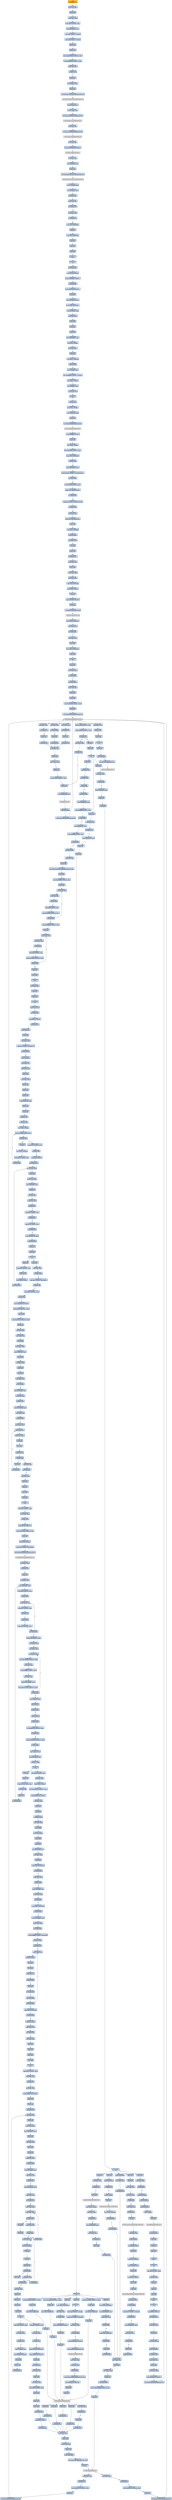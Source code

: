 digraph G {
node[shape=rectangle,style=filled,fillcolor=lightsteelblue,color=lightsteelblue]
bgcolor="transparent"
a0x004160c0call_0x0042216c[label="start\ncall 0x0042216c",color="lightgrey",fillcolor="orange"];
a0x0042216cmovl_edi_edi[label="0x0042216c\nmovl %edi, %edi"];
a0x0042216epushl_ebp[label="0x0042216e\npushl %ebp"];
a0x0042216fmovl_esp_ebp[label="0x0042216f\nmovl %esp, %ebp"];
a0x00422171subl_0x10UINT8_esp[label="0x00422171\nsubl $0x10<UINT8>, %esp"];
a0x00422174movl_0x0048fe80_eax[label="0x00422174\nmovl 0x0048fe80, %eax"];
a0x00422179andl_0x0UINT8__8ebp_[label="0x00422179\nandl $0x0<UINT8>, -8(%ebp)"];
a0x0042217dandl_0x0UINT8__4ebp_[label="0x0042217d\nandl $0x0<UINT8>, -4(%ebp)"];
a0x00422181pushl_ebx[label="0x00422181\npushl %ebx"];
a0x00422182pushl_edi[label="0x00422182\npushl %edi"];
a0x00422183movl_0xbb40e64eUINT32_edi[label="0x00422183\nmovl $0xbb40e64e<UINT32>, %edi"];
a0x00422188movl_0xffff0000UINT32_ebx[label="0x00422188\nmovl $0xffff0000<UINT32>, %ebx"];
a0x0042218dcmpl_edi_eax[label="0x0042218d\ncmpl %edi, %eax"];
a0x0042218fje_0x0042219e[label="0x0042218f\nje 0x0042219e"];
a0x0042219epushl_esi[label="0x0042219e\npushl %esi"];
a0x0042219fleal__8ebp__eax[label="0x0042219f\nleal -8(%ebp), %eax"];
a0x004221a2pushl_eax[label="0x004221a2\npushl %eax"];
a0x004221a3call_GetSystemTimeAsFileTime_kernel32_dll[label="0x004221a3\ncall GetSystemTimeAsFileTime@kernel32.dll"];
GetSystemTimeAsFileTime_kernel32_dll[label="GetSystemTimeAsFileTime@kernel32.dll",color="lightgrey",fillcolor="lightgrey"];
a0x004221a9movl__4ebp__esi[label="0x004221a9\nmovl -4(%ebp), %esi"];
a0x004221acxorl__8ebp__esi[label="0x004221ac\nxorl -8(%ebp), %esi"];
a0x004221afcall_GetCurrentProcessId_kernel32_dll[label="0x004221af\ncall GetCurrentProcessId@kernel32.dll"];
GetCurrentProcessId_kernel32_dll[label="GetCurrentProcessId@kernel32.dll",color="lightgrey",fillcolor="lightgrey"];
a0x004221b5xorl_eax_esi[label="0x004221b5\nxorl %eax, %esi"];
a0x004221b7call_GetCurrentThreadId_kernel32_dll[label="0x004221b7\ncall GetCurrentThreadId@kernel32.dll"];
GetCurrentThreadId_kernel32_dll[label="GetCurrentThreadId@kernel32.dll",color="lightgrey",fillcolor="lightgrey"];
a0x004221bdxorl_eax_esi[label="0x004221bd\nxorl %eax, %esi"];
a0x004221bfcall_GetTickCount_kernel32_dll[label="0x004221bf\ncall GetTickCount@kernel32.dll"];
GetTickCount_kernel32_dll[label="GetTickCount@kernel32.dll",color="lightgrey",fillcolor="lightgrey"];
a0x004221c5xorl_eax_esi[label="0x004221c5\nxorl %eax, %esi"];
a0x004221c7leal__16ebp__eax[label="0x004221c7\nleal -16(%ebp), %eax"];
a0x004221capushl_eax[label="0x004221ca\npushl %eax"];
a0x004221cbcall_QueryPerformanceCounter_kernel32_dll[label="0x004221cb\ncall QueryPerformanceCounter@kernel32.dll"];
QueryPerformanceCounter_kernel32_dll[label="QueryPerformanceCounter@kernel32.dll",color="lightgrey",fillcolor="lightgrey"];
a0x004221d1movl__12ebp__eax[label="0x004221d1\nmovl -12(%ebp), %eax"];
a0x004221d4xorl__16ebp__eax[label="0x004221d4\nxorl -16(%ebp), %eax"];
a0x004221d7xorl_eax_esi[label="0x004221d7\nxorl %eax, %esi"];
a0x004221d9cmpl_edi_esi[label="0x004221d9\ncmpl %edi, %esi"];
a0x004221dbjne_0x004221e4[label="0x004221db\njne 0x004221e4"];
a0x004221e4testl_esi_ebx[label="0x004221e4\ntestl %esi, %ebx"];
a0x004221e6jne_0x004221ef[label="0x004221e6\njne 0x004221ef"];
a0x004221efmovl_esi_0x0048fe80[label="0x004221ef\nmovl %esi, 0x0048fe80"];
a0x004221f5notl_esi[label="0x004221f5\nnotl %esi"];
a0x004221f7movl_esi_0x0048fe84[label="0x004221f7\nmovl %esi, 0x0048fe84"];
a0x004221fdpopl_esi[label="0x004221fd\npopl %esi"];
a0x004221fepopl_edi[label="0x004221fe\npopl %edi"];
a0x004221ffpopl_ebx[label="0x004221ff\npopl %ebx"];
a0x00422200leave_[label="0x00422200\nleave "];
a0x00422201ret[label="0x00422201\nret"];
a0x004160c5jmp_0x00415f43[label="0x004160c5\njmp 0x00415f43"];
a0x00415f43pushl_0x58UINT8[label="0x00415f43\npushl $0x58<UINT8>"];
a0x00415f45pushl_0x48b900UINT32[label="0x00415f45\npushl $0x48b900<UINT32>"];
a0x00415f4acall_0x00416f3c[label="0x00415f4a\ncall 0x00416f3c"];
a0x00416f3cpushl_0x416fa0UINT32[label="0x00416f3c\npushl $0x416fa0<UINT32>"];
a0x00416f41pushl_fs_0[label="0x00416f41\npushl %fs:0"];
a0x00416f48movl_0x10esp__eax[label="0x00416f48\nmovl 0x10(%esp), %eax"];
a0x00416f4cmovl_ebp_0x10esp_[label="0x00416f4c\nmovl %ebp, 0x10(%esp)"];
a0x00416f50leal_0x10esp__ebp[label="0x00416f50\nleal 0x10(%esp), %ebp"];
a0x00416f54subl_eax_esp[label="0x00416f54\nsubl %eax, %esp"];
a0x00416f56pushl_ebx[label="0x00416f56\npushl %ebx"];
a0x00416f57pushl_esi[label="0x00416f57\npushl %esi"];
a0x00416f58pushl_edi[label="0x00416f58\npushl %edi"];
a0x00416f59movl_0x0048fe80_eax[label="0x00416f59\nmovl 0x0048fe80, %eax"];
a0x00416f5exorl_eax__4ebp_[label="0x00416f5e\nxorl %eax, -4(%ebp)"];
a0x00416f61xorl_ebp_eax[label="0x00416f61\nxorl %ebp, %eax"];
a0x00416f63pushl_eax[label="0x00416f63\npushl %eax"];
a0x00416f64movl_esp__24ebp_[label="0x00416f64\nmovl %esp, -24(%ebp)"];
a0x00416f67pushl__8ebp_[label="0x00416f67\npushl -8(%ebp)"];
a0x00416f6amovl__4ebp__eax[label="0x00416f6a\nmovl -4(%ebp), %eax"];
a0x00416f6dmovl_0xfffffffeUINT32__4ebp_[label="0x00416f6d\nmovl $0xfffffffe<UINT32>, -4(%ebp)"];
a0x00416f74movl_eax__8ebp_[label="0x00416f74\nmovl %eax, -8(%ebp)"];
a0x00416f77leal__16ebp__eax[label="0x00416f77\nleal -16(%ebp), %eax"];
a0x00416f7amovl_eax_fs_0[label="0x00416f7a\nmovl %eax, %fs:0"];
a0x00416f80ret[label="0x00416f80\nret"];
a0x00415f4fxorl_esi_esi[label="0x00415f4f\nxorl %esi, %esi"];
a0x00415f51movl_esi__4ebp_[label="0x00415f51\nmovl %esi, -4(%ebp)"];
a0x00415f54leal__104ebp__eax[label="0x00415f54\nleal -104(%ebp), %eax"];
a0x00415f57pushl_eax[label="0x00415f57\npushl %eax"];
a0x00415f58call_GetStartupInfoW_kernel32_dll[label="0x00415f58\ncall GetStartupInfoW@kernel32.dll"];
GetStartupInfoW_kernel32_dll[label="GetStartupInfoW@kernel32.dll",color="lightgrey",fillcolor="lightgrey"];
a0x00415f5epushl_0xfffffffeUINT8[label="0x00415f5e\npushl $0xfffffffe<UINT8>"];
a0x00415f60popl_edi[label="0x00415f60\npopl %edi"];
a0x00415f61movl_edi__4ebp_[label="0x00415f61\nmovl %edi, -4(%ebp)"];
a0x00415f64movl_0x5a4dUINT32_eax[label="0x00415f64\nmovl $0x5a4d<UINT32>, %eax"];
a0x00415f69cmpw_ax_0x00400000[label="0x00415f69\ncmpw %ax, 0x00400000"];
a0x00415f70jne_0x00415faa[label="0x00415f70\njne 0x00415faa"];
a0x00415f72movl_0x0040003c_eax[label="0x00415f72\nmovl 0x0040003c, %eax"];
a0x00415f77cmpl_0x4550UINT32_0x400000eax_[label="0x00415f77\ncmpl $0x4550<UINT32>, 0x400000(%eax)"];
a0x00415f81jne_0x00415faa[label="0x00415f81\njne 0x00415faa"];
a0x00415f83movl_0x10bUINT32_ecx[label="0x00415f83\nmovl $0x10b<UINT32>, %ecx"];
a0x00415f88cmpw_cx_0x400018eax_[label="0x00415f88\ncmpw %cx, 0x400018(%eax)"];
a0x00415f8fjne_0x00415faa[label="0x00415f8f\njne 0x00415faa"];
a0x00415f91cmpl_0xeUINT8_0x400074eax_[label="0x00415f91\ncmpl $0xe<UINT8>, 0x400074(%eax)"];
a0x00415f98jbe_0x00415faa[label="0x00415f98\njbe 0x00415faa"];
a0x00415f9axorl_ecx_ecx[label="0x00415f9a\nxorl %ecx, %ecx"];
a0x00415f9ccmpl_esi_0x4000e8eax_[label="0x00415f9c\ncmpl %esi, 0x4000e8(%eax)"];
a0x00415fa2setne_cl[label="0x00415fa2\nsetne %cl"];
a0x00415fa5movl_ecx__28ebp_[label="0x00415fa5\nmovl %ecx, -28(%ebp)"];
a0x00415fa8jmp_0x00415fad[label="0x00415fa8\njmp 0x00415fad"];
a0x00415fadxorl_ebx_ebx[label="0x00415fad\nxorl %ebx, %ebx"];
a0x00415fafincl_ebx[label="0x00415faf\nincl %ebx"];
a0x00415fb0pushl_ebx[label="0x00415fb0\npushl %ebx"];
a0x00415fb1call_0x0041a7e1[label="0x00415fb1\ncall 0x0041a7e1"];
a0x0041a7e1movl_edi_edi[label="0x0041a7e1\nmovl %edi, %edi"];
a0x0041a7e3pushl_ebp[label="0x0041a7e3\npushl %ebp"];
a0x0041a7e4movl_esp_ebp[label="0x0041a7e4\nmovl %esp, %ebp"];
a0x0041a7e6xorl_eax_eax[label="0x0041a7e6\nxorl %eax, %eax"];
a0x0041a7e8cmpl_eax_0x8ebp_[label="0x0041a7e8\ncmpl %eax, 0x8(%ebp)"];
a0x0041a7ebpushl_0x0UINT8[label="0x0041a7eb\npushl $0x0<UINT8>"];
a0x0041a7edsete_al[label="0x0041a7ed\nsete %al"];
a0x0041a7f0pushl_0x1000UINT32[label="0x0041a7f0\npushl $0x1000<UINT32>"];
a0x0041a7f5pushl_eax[label="0x0041a7f5\npushl %eax"];
a0x0041a7f6call_HeapCreate_kernel32_dll[label="0x0041a7f6\ncall HeapCreate@kernel32.dll"];
HeapCreate_kernel32_dll[label="HeapCreate@kernel32.dll",color="lightgrey",fillcolor="lightgrey"];
a0x0041a7fcmovl_eax_0x00495c0c[label="0x0041a7fc\nmovl %eax, 0x00495c0c"];
a0x0041a801testl_eax_eax[label="0x0041a801\ntestl %eax, %eax"];
a0x0041a803jne_0x0041a807[label="0x0041a803\njne 0x0041a807"];
a0x0041a807xorl_eax_eax[label="0x0041a807\nxorl %eax, %eax"];
a0x0041a809incl_eax[label="0x0041a809\nincl %eax"];
a0x0041a80amovl_eax_0x004a84c0[label="0x0041a80a\nmovl %eax, 0x004a84c0"];
a0x0041a80fpopl_ebp[label="0x0041a80f\npopl %ebp"];
a0x0041a810ret[label="0x0041a810\nret"];
a0x00415fb6popl_ecx[label="0x00415fb6\npopl %ecx"];
a0x00415fb7testl_eax_eax[label="0x00415fb7\ntestl %eax, %eax"];
a0x00415fb9jne_0x00415fc3[label="0x00415fb9\njne 0x00415fc3"];
a0x00415fc3call_0x00416bd9[label="0x00415fc3\ncall 0x00416bd9"];
a0x00416bd9movl_edi_edi[label="0x00416bd9\nmovl %edi, %edi"];
a0x00416bdbpushl_esi[label="0x00416bdb\npushl %esi"];
a0x00416bdcpushl_edi[label="0x00416bdc\npushl %edi"];
a0x00416bddmovl_0x481ac4UINT32_esi[label="0x00416bdd\nmovl $0x481ac4<UINT32>, %esi"];
a0x00416be2pushl_esi[label="0x00416be2\npushl %esi"];
a0x00416be3call_GetModuleHandleW_kernel32_dll[label="0x00416be3\ncall GetModuleHandleW@kernel32.dll"];
GetModuleHandleW_kernel32_dll[label="GetModuleHandleW@kernel32.dll",color="lightgrey",fillcolor="lightgrey"];
a0x00416be9testl_eax_eax[label="0x00416be9\ntestl %eax, %eax"];
a0x00416bebjne_0x00416bf4[label="0x00416beb\njne 0x00416bf4"];
a0x00416bedpushl_esi[label="0x00416bed\npushl %esi"];
a0x00416beecall_0x0041152f[label="0x00416bee\ncall 0x0041152f"];
a0x0041152fmovl_edi_edi[label="0x0041152f\nmovl %edi, %edi"];
a0x00411531pushl_ebp[label="0x00411531\npushl %ebp"];
a0x00411532movl_esp_ebp[label="0x00411532\nmovl %esp, %ebp"];
a0x00411534pushl_edi[label="0x00411534\npushl %edi"];
a0x00411535movl_0x3e8UINT32_edi[label="0x00411535\nmovl $0x3e8<UINT32>, %edi"];
a0x0041153apushl_edi[label="0x0041153a\npushl %edi"];
a0x0041153bcall_Sleep_kernel32_dll[label="0x0041153b\ncall Sleep@kernel32.dll"];
Sleep_kernel32_dll[label="Sleep@kernel32.dll",color="lightgrey",fillcolor="lightgrey"];
a0x00411541pushl_0x8ebp_[label="0x00411541\npushl 0x8(%ebp)"];
a0x00411544call_GetModuleHandleW_kernel32_dll[label="0x00411544\ncall GetModuleHandleW@kernel32.dll"];
a0x0041154aaddl_0x3e8UINT32_edi[label="0x0041154a\naddl $0x3e8<UINT32>, %edi"];
a0x00411550cmpl_0xea60UINT32_edi[label="0x00411550\ncmpl $0xea60<UINT32>, %edi"];
a0x00411556ja_0x0041155c[label="0x00411556\nja 0x0041155c"];
a0x00411558testl_eax_eax[label="0x00411558\ntestl %eax, %eax"];
a0x0041155aje_0x0041153a[label="0x0041155a\nje 0x0041153a"];
a0x0041155cpopl_edi[label="0x0041155c\npopl %edi"];
a0x0041155dpopl_ebp[label="0x0041155d\npopl %ebp"];
a0x0041155eret[label="0x0041155e\nret"];
a0x00416bf3popl_ecx[label="0x00416bf3\npopl %ecx"];
a0x00416bf4movl_eax_edi[label="0x00416bf4\nmovl %eax, %edi"];
a0x00416bf6testl_edi_edi[label="0x00416bf6\ntestl %edi, %edi"];
a0x00416bf8je_0x00416d5c[label="0x00416bf8\nje 0x00416d5c"];
a0x00416d5ccall_0x00416885[label="0x00416d5c\ncall 0x00416885"];
a0x00416885movl_0x0048f330_eax[label="0x00416885\nmovl 0x0048f330, %eax"];
a0x0041688acmpl_0xffffffffUINT8_eax[label="0x0041688a\ncmpl $0xffffffff<UINT8>, %eax"];
a0x0041688dje_0x004168a5[label="0x0041688d\nje 0x004168a5"];
a0x004168a5movl_0x0048f334_eax[label="0x004168a5\nmovl 0x0048f334, %eax"];
a0x004168aacmpl_0xffffffffUINT8_eax[label="0x004168aa\ncmpl $0xffffffff<UINT8>, %eax"];
a0x004168adje_0x004168bd[label="0x004168ad\nje 0x004168bd"];
a0x004168bdjmp_0x00418086[label="0x004168bd\njmp 0x00418086"];
a0x00418086movl_edi_edi[label="0x00418086\nmovl %edi, %edi"];
a0x00418088pushl_ebx[label="0x00418088\npushl %ebx"];
a0x00418089movl_DeleteCriticalSection_kernel32_dll_ebx[label="0x00418089\nmovl DeleteCriticalSection@kernel32.dll, %ebx"];
a0x0041808fpushl_esi[label="0x0041808f\npushl %esi"];
a0x00418090movl_0x48fb98UINT32_esi[label="0x00418090\nmovl $0x48fb98<UINT32>, %esi"];
a0x00418095pushl_edi[label="0x00418095\npushl %edi"];
a0x00418096movl_esi__edi[label="0x00418096\nmovl (%esi), %edi"];
a0x00418098testl_edi_edi[label="0x00418098\ntestl %edi, %edi"];
a0x0041809aje_0x004180af[label="0x0041809a\nje 0x004180af"];
a0x004180afaddl_0x8UINT8_esi[label="0x004180af\naddl $0x8<UINT8>, %esi"];
a0x004180b2cmpl_0x48fcb8UINT32_esi[label="0x004180b2\ncmpl $0x48fcb8<UINT32>, %esi"];
a0x004180b8jl_0x00418096[label="0x004180b8\njl 0x00418096"];
a0x004180bamovl_0x48fb98UINT32_esi[label="0x004180ba\nmovl $0x48fb98<UINT32>, %esi"];
a0x004180bfpopl_edi[label="0x004180bf\npopl %edi"];
a0x004180c0movl_esi__eax[label="0x004180c0\nmovl (%esi), %eax"];
a0x004180c2testl_eax_eax[label="0x004180c2\ntestl %eax, %eax"];
a0x004180c4je_0x004180cf[label="0x004180c4\nje 0x004180cf"];
a0x004180cfaddl_0x8UINT8_esi[label="0x004180cf\naddl $0x8<UINT8>, %esi"];
a0x004180d2cmpl_0x48fcb8UINT32_esi[label="0x004180d2\ncmpl $0x48fcb8<UINT32>, %esi"];
a0x004180d8jl_0x004180c0[label="0x004180d8\njl 0x004180c0"];
a0x004180dapopl_esi[label="0x004180da\npopl %esi"];
a0x004180dbpopl_ebx[label="0x004180db\npopl %ebx"];
a0x004180dcret[label="0x004180dc\nret"];
a0x00416d61xorl_eax_eax[label="0x00416d61\nxorl %eax, %eax"];
a0x00416d63popl_edi[label="0x00416d63\npopl %edi"];
a0x00416d64popl_esi[label="0x00416d64\npopl %esi"];
a0x00416d65ret[label="0x00416d65\nret"];
a0x00415fc8testl_eax_eax[label="0x00415fc8\ntestl %eax, %eax"];
a0x00415fcajne_0x00415fd4[label="0x00415fca\njne 0x00415fd4"];
a0x00415fccpushl_0x10UINT8[label="0x00415fcc\npushl $0x10<UINT8>"];
a0x00415fcecall_0x00415f1a[label="0x00415fce\ncall 0x00415f1a"];
a0x00415f1amovl_edi_edi[label="0x00415f1a\nmovl %edi, %edi"];
a0x00415f1cpushl_ebp[label="0x00415f1c\npushl %ebp"];
a0x00415f1dmovl_esp_ebp[label="0x00415f1d\nmovl %esp, %ebp"];
a0x00415f1fcmpl_0x1UINT8_0x00495714[label="0x00415f1f\ncmpl $0x1<UINT8>, 0x00495714"];
a0x00415f26jne_0x00415f2d[label="0x00415f26\njne 0x00415f2d"];
a0x00415f2dpushl_0x8ebp_[label="0x00415f2d\npushl 0x8(%ebp)"];
a0x00415f30call_0x00417e57[label="0x00415f30\ncall 0x00417e57"];
a0x00417e57movl_edi_edi[label="0x00417e57\nmovl %edi, %edi"];
a0x00417e59pushl_ebp[label="0x00417e59\npushl %ebp"];
a0x00417e5amovl_esp_ebp[label="0x00417e5a\nmovl %esp, %ebp"];
a0x00417e5cpushl_ecx[label="0x00417e5c\npushl %ecx"];
a0x00417e5dpushl_ecx[label="0x00417e5d\npushl %ecx"];
a0x00417e5epushl_ebx[label="0x00417e5e\npushl %ebx"];
a0x00417e5fmovl_0x8ebp__ebx[label="0x00417e5f\nmovl 0x8(%ebp), %ebx"];
a0x00417e62pushl_esi[label="0x00417e62\npushl %esi"];
a0x00417e63pushl_edi[label="0x00417e63\npushl %edi"];
a0x00417e64xorl_esi_esi[label="0x00417e64\nxorl %esi, %esi"];
a0x00417e66xorl_edi_edi[label="0x00417e66\nxorl %edi, %edi"];
a0x00417e68movl_edi__4ebp_[label="0x00417e68\nmovl %edi, -4(%ebp)"];
a0x00417e6bcmpl_0x48fae0edi8__ebx[label="0x00417e6b\ncmpl 0x48fae0(,%edi,8), %ebx"];
a0x00417e72je_0x00417e7d[label="0x00417e72\nje 0x00417e7d"];
a0x00417e74incl_edi[label="0x00417e74\nincl %edi"];
a0x00417e75movl_edi__4ebp_[label="0x00417e75\nmovl %edi, -4(%ebp)"];
a0x00417e78cmpl_0x17UINT8_edi[label="0x00417e78\ncmpl $0x17<UINT8>, %edi"];
a0x00417e7bjb_0x00417e6b[label="0x00417e7b\njb 0x00417e6b"];
a0x00417e7dcmpl_0x17UINT8_edi[label="0x00417e7d\ncmpl $0x17<UINT8>, %edi"];
a0x00417e80jae_0x00417ffd[label="0x00417e80\njae 0x00417ffd"];
a0x00417e86pushl_0x3UINT8[label="0x00417e86\npushl $0x3<UINT8>"];
a0x00417e88call_0x00422e51[label="0x00417e88\ncall 0x00422e51"];
a0x00422e51movl_edi_edi[label="0x00422e51\nmovl %edi, %edi"];
a0x00422e53pushl_ebp[label="0x00422e53\npushl %ebp"];
a0x00422e54movl_esp_ebp[label="0x00422e54\nmovl %esp, %ebp"];
a0x00422e56movl_0x8ebp__ecx[label="0x00422e56\nmovl 0x8(%ebp), %ecx"];
a0x00422e59pushl_esi[label="0x00422e59\npushl %esi"];
a0x00422e5axorl_esi_esi[label="0x00422e5a\nxorl %esi, %esi"];
a0x00422e5ccmpl_esi_ecx[label="0x00422e5c\ncmpl %esi, %ecx"];
a0x00422e5ejl_0x00422e7e[label="0x00422e5e\njl 0x00422e7e"];
a0x00422e60cmpl_0x2UINT8_ecx[label="0x00422e60\ncmpl $0x2<UINT8>, %ecx"];
a0x00422e63jle_0x00422e71[label="0x00422e63\njle 0x00422e71"];
a0x00422e65cmpl_0x3UINT8_ecx[label="0x00422e65\ncmpl $0x3<UINT8>, %ecx"];
a0x00422e68jne_0x00422e7e[label="0x00422e68\njne 0x00422e7e"];
a0x00422e6amovl_0x00495714_eax[label="0x00422e6a\nmovl 0x00495714, %eax"];
a0x00422e6fjmp_0x00422e99[label="0x00422e6f\njmp 0x00422e99"];
a0x00422e99popl_esi[label="0x00422e99\npopl %esi"];
a0x00422e9apopl_ebp[label="0x00422e9a\npopl %ebp"];
a0x00422e9bret[label="0x00422e9b\nret"];
a0x00417e8dpopl_ecx[label="0x00417e8d\npopl %ecx"];
a0x00417e8ecmpl_0x1UINT8_eax[label="0x00417e8e\ncmpl $0x1<UINT8>, %eax"];
a0x00417e91je_0x00417fcb[label="0x00417e91\nje 0x00417fcb"];
a0x00417e97pushl_0x3UINT8[label="0x00417e97\npushl $0x3<UINT8>"];
a0x00417e99call_0x00422e51[label="0x00417e99\ncall 0x00422e51"];
a0x00417e9epopl_ecx[label="0x00417e9e\npopl %ecx"];
a0x00417e9ftestl_eax_eax[label="0x00417e9f\ntestl %eax, %eax"];
a0x00417ea1jne_0x00417eb0[label="0x00417ea1\njne 0x00417eb0"];
a0x00417ea3cmpl_0x1UINT8_0x0048f328[label="0x00417ea3\ncmpl $0x1<UINT8>, 0x0048f328"];
a0x00417eaaje_0x00417fcb[label="0x00417eaa\nje 0x00417fcb"];
a0x00417eb0cmpl_0xfcUINT32_ebx[label="0x00417eb0\ncmpl $0xfc<UINT32>, %ebx"];
a0x00417eb6je_0x00417ffd[label="0x00417eb6\nje 0x00417ffd"];
a0x00417ebcpushl_0x482190UINT32[label="0x00417ebc\npushl $0x482190<UINT32>"];
a0x00417ec1movl_0x314UINT32_ebx[label="0x00417ec1\nmovl $0x314<UINT32>, %ebx"];
a0x00417ec6pushl_ebx[label="0x00417ec6\npushl %ebx"];
a0x00417ec7movl_0x495770UINT32_edi[label="0x00417ec7\nmovl $0x495770<UINT32>, %edi"];
a0x00417eccpushl_edi[label="0x00417ecc\npushl %edi"];
a0x00417ecdcall_0x00422bbb[label="0x00417ecd\ncall 0x00422bbb"];
a0x00422bbbmovl_edi_edi[label="0x00422bbb\nmovl %edi, %edi"];
a0x00422bbdpushl_ebp[label="0x00422bbd\npushl %ebp"];
a0x00422bbemovl_esp_ebp[label="0x00422bbe\nmovl %esp, %ebp"];
a0x00422bc0movl_0x8ebp__ecx[label="0x00422bc0\nmovl 0x8(%ebp), %ecx"];
a0x00422bc3pushl_ebx[label="0x00422bc3\npushl %ebx"];
a0x00422bc4xorl_ebx_ebx[label="0x00422bc4\nxorl %ebx, %ebx"];
a0x00422bc6pushl_esi[label="0x00422bc6\npushl %esi"];
a0x00422bc7pushl_edi[label="0x00422bc7\npushl %edi"];
a0x00422bc8cmpl_ebx_ecx[label="0x00422bc8\ncmpl %ebx, %ecx"];
a0x00422bcaje_0x00422bd3[label="0x00422bca\nje 0x00422bd3"];
a0x00422bccmovl_0xcebp__edi[label="0x00422bcc\nmovl 0xc(%ebp), %edi"];
a0x00422bcfcmpl_ebx_edi[label="0x00422bcf\ncmpl %ebx, %edi"];
a0x00422bd1ja_0x00422bee[label="0x00422bd1\nja 0x00422bee"];
a0x00422beemovl_0x10ebp__esi[label="0x00422bee\nmovl 0x10(%ebp), %esi"];
a0x00422bf1cmpl_ebx_esi[label="0x00422bf1\ncmpl %ebx, %esi"];
a0x00422bf3jne_0x00422bf9[label="0x00422bf3\njne 0x00422bf9"];
a0x00422bf9movl_ecx_edx[label="0x00422bf9\nmovl %ecx, %edx"];
a0x00422bfbmovb_esi__al[label="0x00422bfb\nmovb (%esi), %al"];
a0x00422bfdmovb_al_edx_[label="0x00422bfd\nmovb %al, (%edx)"];
a0x00422bffincl_edx[label="0x00422bff\nincl %edx"];
a0x00422c00incl_esi[label="0x00422c00\nincl %esi"];
a0x00422c01cmpb_bl_al[label="0x00422c01\ncmpb %bl, %al"];
a0x00422c03je_0x00422c08[label="0x00422c03\nje 0x00422c08"];
a0x00422c05decl_edi[label="0x00422c05\ndecl %edi"];
a0x00422c06jne_0x00422bfb[label="0x00422c06\njne 0x00422bfb"];
a0x00422c08cmpl_ebx_edi[label="0x00422c08\ncmpl %ebx, %edi"];
a0x00422c0ajne_0x00422c1c[label="0x00422c0a\njne 0x00422c1c"];
a0x00422c1cxorl_eax_eax[label="0x00422c1c\nxorl %eax, %eax"];
a0x00422c1epopl_edi[label="0x00422c1e\npopl %edi"];
a0x00422c1fpopl_esi[label="0x00422c1f\npopl %esi"];
a0x00422c20popl_ebx[label="0x00422c20\npopl %ebx"];
a0x00422c21popl_ebp[label="0x00422c21\npopl %ebp"];
a0x00422c22ret[label="0x00422c22\nret"];
a0x00417ed2addl_0xcUINT8_esp[label="0x00417ed2\naddl $0xc<UINT8>, %esp"];
a0x00417ed5testl_eax_eax[label="0x00417ed5\ntestl %eax, %eax"];
a0x00417ed7je_0x00417ee6[label="0x00417ed7\nje 0x00417ee6"];
a0x00417ee6pushl_0x104UINT32[label="0x00417ee6\npushl $0x104<UINT32>"];
a0x00417eebmovl_0x495789UINT32_esi[label="0x00417eeb\nmovl $0x495789<UINT32>, %esi"];
a0x00417ef0pushl_esi[label="0x00417ef0\npushl %esi"];
a0x00417ef1pushl_0x0UINT8[label="0x00417ef1\npushl $0x0<UINT8>"];
a0x00417ef3movb_0x0UINT8_0x0049588d[label="0x00417ef3\nmovb $0x0<UINT8>, 0x0049588d"];
a0x00417efacall_GetModuleFileNameA_kernel32_dll[label="0x00417efa\ncall GetModuleFileNameA@kernel32.dll"];
GetModuleFileNameA_kernel32_dll[label="GetModuleFileNameA@kernel32.dll",color="lightgrey",fillcolor="lightgrey"];
a0x00417f00testl_eax_eax[label="0x00417f00\ntestl %eax, %eax"];
a0x00417f02jne_0x00417f2a[label="0x00417f02\njne 0x00417f2a"];
a0x00417f2apushl_esi[label="0x00417f2a\npushl %esi"];
a0x00417f2bcall_0x00413590[label="0x00417f2b\ncall 0x00413590"];
a0x00413590movl_0x4esp__ecx[label="0x00413590\nmovl 0x4(%esp), %ecx"];
a0x00413594testl_0x3UINT32_ecx[label="0x00413594\ntestl $0x3<UINT32>, %ecx"];
a0x0041359aje_0x004135c0[label="0x0041359a\nje 0x004135c0"];
a0x0041359cmovb_ecx__al[label="0x0041359c\nmovb (%ecx), %al"];
a0x0041359eaddl_0x1UINT8_ecx[label="0x0041359e\naddl $0x1<UINT8>, %ecx"];
a0x004135a1testb_al_al[label="0x004135a1\ntestb %al, %al"];
a0x004135a3je_0x004135f3[label="0x004135a3\nje 0x004135f3"];
a0x004135a5testl_0x3UINT32_ecx[label="0x004135a5\ntestl $0x3<UINT32>, %ecx"];
a0x004135abjne_0x0041359c[label="0x004135ab\njne 0x0041359c"];
a0x004135adaddl_0x0UINT32_eax[label="0x004135ad\naddl $0x0<UINT32>, %eax"];
a0x004135b2leal_esp__esp[label="0x004135b2\nleal (%esp), %esp"];
a0x004135b9leal_esp__esp[label="0x004135b9\nleal (%esp), %esp"];
a0x004135c0movl_ecx__eax[label="0x004135c0\nmovl (%ecx), %eax"];
a0x004135c2movl_0x7efefeffUINT32_edx[label="0x004135c2\nmovl $0x7efefeff<UINT32>, %edx"];
a0x004135c7addl_eax_edx[label="0x004135c7\naddl %eax, %edx"];
a0x004135c9xorl_0xffffffffUINT8_eax[label="0x004135c9\nxorl $0xffffffff<UINT8>, %eax"];
a0x004135ccxorl_edx_eax[label="0x004135cc\nxorl %edx, %eax"];
a0x004135ceaddl_0x4UINT8_ecx[label="0x004135ce\naddl $0x4<UINT8>, %ecx"];
a0x004135d1testl_0x81010100UINT32_eax[label="0x004135d1\ntestl $0x81010100<UINT32>, %eax"];
a0x004135d6je_0x004135c0[label="0x004135d6\nje 0x004135c0"];
a0x004135d8movl__4ecx__eax[label="0x004135d8\nmovl -4(%ecx), %eax"];
a0x004135dbtestb_al_al[label="0x004135db\ntestb %al, %al"];
a0x004135ddje_0x00413611[label="0x004135dd\nje 0x00413611"];
a0x004135dftestb_ah_ah[label="0x004135df\ntestb %ah, %ah"];
a0x004135e1je_0x00413607[label="0x004135e1\nje 0x00413607"];
a0x004135e3testl_0xff0000UINT32_eax[label="0x004135e3\ntestl $0xff0000<UINT32>, %eax"];
a0x004135e8je_0x004135fd[label="0x004135e8\nje 0x004135fd"];
a0x004135eatestl_0xff000000UINT32_eax[label="0x004135ea\ntestl $0xff000000<UINT32>, %eax"];
a0x004135efje_0x004135f3[label="0x004135ef\nje 0x004135f3"];
a0x004135f3leal__1ecx__eax[label="0x004135f3\nleal -1(%ecx), %eax"];
a0x004135f6movl_0x4esp__ecx[label="0x004135f6\nmovl 0x4(%esp), %ecx"];
a0x004135fasubl_ecx_eax[label="0x004135fa\nsubl %ecx, %eax"];
a0x004135fcret[label="0x004135fc\nret"];
a0x00417f30incl_eax[label="0x00417f30\nincl %eax"];
a0x00417f31popl_ecx[label="0x00417f31\npopl %ecx"];
a0x00417f32cmpl_0x3cUINT8_eax[label="0x00417f32\ncmpl $0x3c<UINT8>, %eax"];
a0x00417f35jbe_0x00417f6f[label="0x00417f35\njbe 0x00417f6f"];
a0x00417f37pushl_esi[label="0x00417f37\npushl %esi"];
a0x00417f38call_0x00413590[label="0x00417f38\ncall 0x00413590"];
a0x00417f3dsubl_0x3bUINT8_esi[label="0x00417f3d\nsubl $0x3b<UINT8>, %esi"];
a0x00417f40addl_esi_eax[label="0x00417f40\naddl %esi, %eax"];
a0x00417f42pushl_0x3UINT8[label="0x00417f42\npushl $0x3<UINT8>"];
a0x00417f44movl_0x495a84UINT32_ecx[label="0x00417f44\nmovl $0x495a84<UINT32>, %ecx"];
a0x00417f49pushl_0x482174UINT32[label="0x00417f49\npushl $0x482174<UINT32>"];
a0x00417f4esubl_eax_ecx[label="0x00417f4e\nsubl %eax, %ecx"];
a0x00417f50pushl_ecx[label="0x00417f50\npushl %ecx"];
a0x00417f51pushl_eax[label="0x00417f51\npushl %eax"];
a0x00417f52call_0x00422b06[label="0x00417f52\ncall 0x00422b06"];
a0x00422b06movl_edi_edi[label="0x00422b06\nmovl %edi, %edi"];
a0x00422b08pushl_ebp[label="0x00422b08\npushl %ebp"];
a0x00422b09movl_esp_ebp[label="0x00422b09\nmovl %esp, %ebp"];
a0x00422b0bpushl_ebx[label="0x00422b0b\npushl %ebx"];
a0x00422b0cpushl_esi[label="0x00422b0c\npushl %esi"];
a0x00422b0dmovl_0x8ebp__esi[label="0x00422b0d\nmovl 0x8(%ebp), %esi"];
a0x00422b10xorl_ebx_ebx[label="0x00422b10\nxorl %ebx, %ebx"];
a0x00422b12pushl_edi[label="0x00422b12\npushl %edi"];
a0x00422b13cmpl_ebx_0x14ebp_[label="0x00422b13\ncmpl %ebx, 0x14(%ebp)"];
a0x00422b16jne_0x00422b28[label="0x00422b16\njne 0x00422b28"];
a0x00422b28cmpl_ebx_esi[label="0x00422b28\ncmpl %ebx, %esi"];
a0x00422b2aje_0x00422b33[label="0x00422b2a\nje 0x00422b33"];
a0x00422b2cmovl_0xcebp__edi[label="0x00422b2c\nmovl 0xc(%ebp), %edi"];
a0x00422b2fcmpl_ebx_edi[label="0x00422b2f\ncmpl %ebx, %edi"];
a0x00422b31ja_0x00422b4e[label="0x00422b31\nja 0x00422b4e"];
a0x00422b4ecmpl_ebx_0x14ebp_[label="0x00422b4e\ncmpl %ebx, 0x14(%ebp)"];
a0x00422b51jne_0x00422b57[label="0x00422b51\njne 0x00422b57"];
a0x00422b57movl_0x10ebp__edx[label="0x00422b57\nmovl 0x10(%ebp), %edx"];
a0x00422b5acmpl_ebx_edx[label="0x00422b5a\ncmpl %ebx, %edx"];
a0x00422b5cjne_0x00422b62[label="0x00422b5c\njne 0x00422b62"];
a0x00422b62cmpl_0xffffffffUINT8_0x14ebp_[label="0x00422b62\ncmpl $0xffffffff<UINT8>, 0x14(%ebp)"];
a0x00422b66movl_esi_eax[label="0x00422b66\nmovl %esi, %eax"];
a0x00422b68jne_0x00422b79[label="0x00422b68\njne 0x00422b79"];
a0x00422b79movb_edx__cl[label="0x00422b79\nmovb (%edx), %cl"];
a0x00422b7bmovb_cl_eax_[label="0x00422b7b\nmovb %cl, (%eax)"];
a0x00422b7dincl_eax[label="0x00422b7d\nincl %eax"];
a0x00422b7eincl_edx[label="0x00422b7e\nincl %edx"];
a0x00422b7fcmpb_bl_cl[label="0x00422b7f\ncmpb %bl, %cl"];
a0x00422b81je_0x00422b8b[label="0x00422b81\nje 0x00422b8b"];
a0x00422b83decl_edi[label="0x00422b83\ndecl %edi"];
a0x00422b84je_0x00422b8b[label="0x00422b84\nje 0x00422b8b"];
a0x00422b86decl_0x14ebp_[label="0x00422b86\ndecl 0x14(%ebp)"];
a0x00422b89jne_0x00422b79[label="0x00422b89\njne 0x00422b79"];
a0x00422b8bcmpl_ebx_0x14ebp_[label="0x00422b8b\ncmpl %ebx, 0x14(%ebp)"];
a0x00422b8ejne_0x00422b92[label="0x00422b8e\njne 0x00422b92"];
a0x00422b90movb_bl_eax_[label="0x00422b90\nmovb %bl, (%eax)"];
a0x00422b92cmpl_ebx_edi[label="0x00422b92\ncmpl %ebx, %edi"];
a0x00422b94jne_0x00422b21[label="0x00422b94\njne 0x00422b21"];
a0x00422b21xorl_eax_eax[label="0x00422b21\nxorl %eax, %eax"];
a0x00422b23popl_edi[label="0x00422b23\npopl %edi"];
a0x00422b24popl_esi[label="0x00422b24\npopl %esi"];
a0x00422b25popl_ebx[label="0x00422b25\npopl %ebx"];
a0x00422b26popl_ebp[label="0x00422b26\npopl %ebp"];
a0x00422b27ret[label="0x00422b27\nret"];
a0x00417f57addl_0x14UINT8_esp[label="0x00417f57\naddl $0x14<UINT8>, %esp"];
a0x00417f5atestl_eax_eax[label="0x00417f5a\ntestl %eax, %eax"];
a0x00417f5cje_0x00417f6f[label="0x00417f5c\nje 0x00417f6f"];
a0x00417f6fxorl_esi_esi[label="0x00417f6f\nxorl %esi, %esi"];
a0x00417f71pushl_0x482170UINT32[label="0x00417f71\npushl $0x482170<UINT32>"];
a0x00417f76pushl_ebx[label="0x00417f76\npushl %ebx"];
a0x00417f77pushl_edi[label="0x00417f77\npushl %edi"];
a0x00417f78call_0x00422a40[label="0x00417f78\ncall 0x00422a40"];
a0x00422a40movl_edi_edi[label="0x00422a40\nmovl %edi, %edi"];
a0x00422a42pushl_ebp[label="0x00422a42\npushl %ebp"];
a0x00422a43movl_esp_ebp[label="0x00422a43\nmovl %esp, %ebp"];
a0x00422a45movl_0x8ebp__eax[label="0x00422a45\nmovl 0x8(%ebp), %eax"];
a0x00422a48pushl_ebx[label="0x00422a48\npushl %ebx"];
a0x00422a49xorl_ebx_ebx[label="0x00422a49\nxorl %ebx, %ebx"];
a0x00422a4bpushl_esi[label="0x00422a4b\npushl %esi"];
a0x00422a4cpushl_edi[label="0x00422a4c\npushl %edi"];
a0x00422a4dcmpl_ebx_eax[label="0x00422a4d\ncmpl %ebx, %eax"];
a0x00422a4fje_0x00422a58[label="0x00422a4f\nje 0x00422a58"];
a0x00422a51movl_0xcebp__edi[label="0x00422a51\nmovl 0xc(%ebp), %edi"];
a0x00422a54cmpl_ebx_edi[label="0x00422a54\ncmpl %ebx, %edi"];
a0x00422a56ja_0x00422a73[label="0x00422a56\nja 0x00422a73"];
a0x00422a73movl_0x10ebp__esi[label="0x00422a73\nmovl 0x10(%ebp), %esi"];
a0x00422a76cmpl_ebx_esi[label="0x00422a76\ncmpl %ebx, %esi"];
a0x00422a78jne_0x00422a7e[label="0x00422a78\njne 0x00422a7e"];
a0x00422a7emovl_eax_edx[label="0x00422a7e\nmovl %eax, %edx"];
a0x00422a80cmpb_bl_edx_[label="0x00422a80\ncmpb %bl, (%edx)"];
a0x00422a82je_0x00422a88[label="0x00422a82\nje 0x00422a88"];
a0x00422a84incl_edx[label="0x00422a84\nincl %edx"];
a0x00422a85decl_edi[label="0x00422a85\ndecl %edi"];
a0x00422a86jne_0x00422a80[label="0x00422a86\njne 0x00422a80"];
a0x00422a88cmpl_ebx_edi[label="0x00422a88\ncmpl %ebx, %edi"];
a0x00422a8aje_0x00422a7a[label="0x00422a8a\nje 0x00422a7a"];
a0x00422a8cmovb_esi__cl[label="0x00422a8c\nmovb (%esi), %cl"];
a0x00422a8emovb_cl_edx_[label="0x00422a8e\nmovb %cl, (%edx)"];
a0x00422a90incl_edx[label="0x00422a90\nincl %edx"];
a0x00422a91incl_esi[label="0x00422a91\nincl %esi"];
a0x00422a92cmpb_bl_cl[label="0x00422a92\ncmpb %bl, %cl"];
a0x00422a94je_0x00422a99[label="0x00422a94\nje 0x00422a99"];
a0x00422a96decl_edi[label="0x00422a96\ndecl %edi"];
a0x00422a97jne_0x00422a8c[label="0x00422a97\njne 0x00422a8c"];
a0x00422a99cmpl_ebx_edi[label="0x00422a99\ncmpl %ebx, %edi"];
a0x00422a9bjne_0x00422aad[label="0x00422a9b\njne 0x00422aad"];
a0x00422aadxorl_eax_eax[label="0x00422aad\nxorl %eax, %eax"];
a0x00422aafpopl_edi[label="0x00422aaf\npopl %edi"];
a0x00422ab0popl_esi[label="0x00422ab0\npopl %esi"];
a0x00422ab1popl_ebx[label="0x00422ab1\npopl %ebx"];
a0x00422ab2popl_ebp[label="0x00422ab2\npopl %ebp"];
a0x00422ab3ret[label="0x00422ab3\nret"];
a0x00417f7daddl_0xcUINT8_esp[label="0x00417f7d\naddl $0xc<UINT8>, %esp"];
a0x00417f80testl_eax_eax[label="0x00417f80\ntestl %eax, %eax"];
a0x00417f82je_0x00417f91[label="0x00417f82\nje 0x00417f91"];
a0x00417f91movl__4ebp__eax[label="0x00417f91\nmovl -4(%ebp), %eax"];
a0x00417f94pushl_0x48fae4eax8_[label="0x00417f94\npushl 0x48fae4(,%eax,8)"];
a0x00417f9bpushl_ebx[label="0x00417f9b\npushl %ebx"];
a0x00417f9cpushl_edi[label="0x00417f9c\npushl %edi"];
a0x00417f9dcall_0x00422a40[label="0x00417f9d\ncall 0x00422a40"];
a0x00417fa2addl_0xcUINT8_esp[label="0x00417fa2\naddl $0xc<UINT8>, %esp"];
a0x00417fa5testl_eax_eax[label="0x00417fa5\ntestl %eax, %eax"];
a0x00417fa7je_0x00417fb6[label="0x00417fa7\nje 0x00417fb6"];
a0x00417fb6pushl_0x12010UINT32[label="0x00417fb6\npushl $0x12010<UINT32>"];
a0x00417fbbpushl_0x482148UINT32[label="0x00417fbb\npushl $0x482148<UINT32>"];
a0x00417fc0pushl_edi[label="0x00417fc0\npushl %edi"];
a0x00417fc1call_0x00422ce8[label="0x00417fc1\ncall 0x00422ce8"];
a0x00422ce8movl_edi_edi[label="0x00422ce8\nmovl %edi, %edi"];
a0x00422ceapushl_ebp[label="0x00422cea\npushl %ebp"];
a0x00422cebmovl_esp_ebp[label="0x00422ceb\nmovl %esp, %ebp"];
a0x00422cedsubl_0x14UINT8_esp[label="0x00422ced\nsubl $0x14<UINT8>, %esp"];
a0x00422cf0pushl_ebx[label="0x00422cf0\npushl %ebx"];
a0x00422cf1pushl_esi[label="0x00422cf1\npushl %esi"];
a0x00422cf2pushl_edi[label="0x00422cf2\npushl %edi"];
a0x00422cf3call_0x00416790[label="0x00422cf3\ncall 0x00416790"];
a0x00416790pushl_0x0UINT8[label="0x00416790\npushl $0x0<UINT8>"];
a0x00416792call_0x0041671e[label="0x00416792\ncall 0x0041671e"];
a0x0041671emovl_edi_edi[label="0x0041671e\nmovl %edi, %edi"];
a0x00416720pushl_ebp[label="0x00416720\npushl %ebp"];
a0x00416721movl_esp_ebp[label="0x00416721\nmovl %esp, %ebp"];
a0x00416723pushl_esi[label="0x00416723\npushl %esi"];
a0x00416724pushl_0x0048f334[label="0x00416724\npushl 0x0048f334"];
a0x0041672amovl_TlsGetValue_kernel32_dll_esi[label="0x0041672a\nmovl TlsGetValue@kernel32.dll, %esi"];
a0x00416730call_esi[label="0x00416730\ncall %esi"];
TlsGetValue_kernel32_dll[label="TlsGetValue@kernel32.dll",color="lightgrey",fillcolor="lightgrey"];
a0x00416732testl_eax_eax[label="0x00416732\ntestl %eax, %eax"];
a0x00416734je_0x00416757[label="0x00416734\nje 0x00416757"];
a0x00416757movl_0x481ac4UINT32_esi[label="0x00416757\nmovl $0x481ac4<UINT32>, %esi"];
a0x0041675cpushl_esi[label="0x0041675c\npushl %esi"];
a0x0041675dcall_GetModuleHandleW_kernel32_dll[label="0x0041675d\ncall GetModuleHandleW@kernel32.dll"];
a0x00416763testl_eax_eax[label="0x00416763\ntestl %eax, %eax"];
a0x00416765jne_0x00416772[label="0x00416765\njne 0x00416772"];
a0x00416767pushl_esi[label="0x00416767\npushl %esi"];
a0x00416768call_0x0041152f[label="0x00416768\ncall 0x0041152f"];
a0x0041676dpopl_ecx[label="0x0041676d\npopl %ecx"];
a0x0041676etestl_eax_eax[label="0x0041676e\ntestl %eax, %eax"];
a0x00416770je_0x0041678a[label="0x00416770\nje 0x0041678a"];
a0x0041678amovl_0x8ebp__eax[label="0x0041678a\nmovl 0x8(%ebp), %eax"];
a0x0041678dpopl_esi[label="0x0041678d\npopl %esi"];
a0x0041678epopl_ebp[label="0x0041678e\npopl %ebp"];
a0x0041678fret[label="0x0041678f\nret"];
a0x00416797popl_ecx[label="0x00416797\npopl %ecx"];
a0x00416798ret[label="0x00416798\nret"];
a0x00422cf8andl_0x0UINT8__4ebp_[label="0x00422cf8\nandl $0x0<UINT8>, -4(%ebp)"];
a0x00422cfccmpl_0x0UINT8_0x00495efc[label="0x00422cfc\ncmpl $0x0<UINT8>, 0x00495efc"];
a0x00422d03movl_eax_ebx[label="0x00422d03\nmovl %eax, %ebx"];
a0x00422d05jne_0x00422d99[label="0x00422d05\njne 0x00422d99"];
a0x00422d0bpushl_0x482decUINT32[label="0x00422d0b\npushl $0x482dec<UINT32>"];
a0x00422d10call_LoadLibraryA_kernel32_dll[label="0x00422d10\ncall LoadLibraryA@kernel32.dll"];
LoadLibraryA_kernel32_dll[label="LoadLibraryA@kernel32.dll",color="lightgrey",fillcolor="lightgrey"];
a0x00422d16movl_eax_edi[label="0x00422d16\nmovl %eax, %edi"];
a0x00422d18testl_edi_edi[label="0x00422d18\ntestl %edi, %edi"];
a0x00422d1aje_0x00422e4a[label="0x00422d1a\nje 0x00422e4a"];
a0x00422d20movl_GetProcAddress_kernel32_dll_esi[label="0x00422d20\nmovl GetProcAddress@kernel32.dll, %esi"];
a0x00422d26pushl_0x482de0UINT32[label="0x00422d26\npushl $0x482de0<UINT32>"];
a0x00422d2bpushl_edi[label="0x00422d2b\npushl %edi"];
a0x00422d2ccall_esi[label="0x00422d2c\ncall %esi"];
GetProcAddress_kernel32_dll[label="GetProcAddress@kernel32.dll",color="lightgrey",fillcolor="lightgrey"];
a0x00422d2etestl_eax_eax[label="0x00422d2e\ntestl %eax, %eax"];
a0x00422d30je_0x00422e4a[label="0x00422d30\nje 0x00422e4a"];
a0x00422d36pushl_eax[label="0x00422d36\npushl %eax"];
a0x00422d37call_0x0041671e[label="0x00422d37\ncall 0x0041671e"];
a0x00422d3cmovl_0x482dd0UINT32_esp_[label="0x00422d3c\nmovl $0x482dd0<UINT32>, (%esp)"];
a0x00422d43pushl_edi[label="0x00422d43\npushl %edi"];
a0x00422d44movl_eax_0x00495efc[label="0x00422d44\nmovl %eax, 0x00495efc"];
a0x00422d49call_esi[label="0x00422d49\ncall %esi"];
a0x00422d4bpushl_eax[label="0x00422d4b\npushl %eax"];
a0x00422d4ccall_0x0041671e[label="0x00422d4c\ncall 0x0041671e"];
a0x00422d51movl_0x482dbcUINT32_esp_[label="0x00422d51\nmovl $0x482dbc<UINT32>, (%esp)"];
a0x00422d58pushl_edi[label="0x00422d58\npushl %edi"];
a0x00422d59movl_eax_0x00495f00[label="0x00422d59\nmovl %eax, 0x00495f00"];
a0x00422d5ecall_esi[label="0x00422d5e\ncall %esi"];
a0x00422d60pushl_eax[label="0x00422d60\npushl %eax"];
a0x00422d61call_0x0041671e[label="0x00422d61\ncall 0x0041671e"];
a0x00422d66movl_0x482da0UINT32_esp_[label="0x00422d66\nmovl $0x482da0<UINT32>, (%esp)"];
a0x00422d6dpushl_edi[label="0x00422d6d\npushl %edi"];
a0x00422d6emovl_eax_0x00495f04[label="0x00422d6e\nmovl %eax, 0x00495f04"];
a0x00422d73call_esi[label="0x00422d73\ncall %esi"];
a0x00422d75pushl_eax[label="0x00422d75\npushl %eax"];
a0x00422d76call_0x0041671e[label="0x00422d76\ncall 0x0041671e"];
a0x00422d7bpopl_ecx[label="0x00422d7b\npopl %ecx"];
a0x00422d7cmovl_eax_0x00495f0c[label="0x00422d7c\nmovl %eax, 0x00495f0c"];
a0x00422d81testl_eax_eax[label="0x00422d81\ntestl %eax, %eax"];
a0x00422d83je_0x00422d99[label="0x00422d83\nje 0x00422d99"];
a0x00422d85pushl_0x482d88UINT32[label="0x00422d85\npushl $0x482d88<UINT32>"];
a0x00422d8apushl_edi[label="0x00422d8a\npushl %edi"];
a0x00422d8bcall_esi[label="0x00422d8b\ncall %esi"];
a0x00422d8dpushl_eax[label="0x00422d8d\npushl %eax"];
a0x00422d8ecall_0x0041671e[label="0x00422d8e\ncall 0x0041671e"];
a0x00422d93popl_ecx[label="0x00422d93\npopl %ecx"];
a0x00422d94movl_eax_0x00495f08[label="0x00422d94\nmovl %eax, 0x00495f08"];
a0x00422d99movl_0x00495f08_eax[label="0x00422d99\nmovl 0x00495f08, %eax"];
a0x00422d9ecmpl_ebx_eax[label="0x00422d9e\ncmpl %ebx, %eax"];
a0x00422da0je_0x00422df1[label="0x00422da0\nje 0x00422df1"];
a0x00422da2cmpl_ebx_0x00495f0c[label="0x00422da2\ncmpl %ebx, 0x00495f0c"];
a0x00422da8je_0x00422df1[label="0x00422da8\nje 0x00422df1"];
a0x00422daapushl_eax[label="0x00422daa\npushl %eax"];
a0x00422dabcall_0x00416799[label="0x00422dab\ncall 0x00416799"];
a0x00416799movl_edi_edi[label="0x00416799\nmovl %edi, %edi"];
a0x0041679bpushl_ebp[label="0x0041679b\npushl %ebp"];
a0x0041679cmovl_esp_ebp[label="0x0041679c\nmovl %esp, %ebp"];
a0x0041679epushl_esi[label="0x0041679e\npushl %esi"];
a0x0041679fpushl_0x0048f334[label="0x0041679f\npushl 0x0048f334"];
a0x004167a5movl_TlsGetValue_kernel32_dll_esi[label="0x004167a5\nmovl TlsGetValue@kernel32.dll, %esi"];
a0x004167abcall_esi[label="0x004167ab\ncall %esi"];
a0x004167adtestl_eax_eax[label="0x004167ad\ntestl %eax, %eax"];
a0x004167afje_0x004167d2[label="0x004167af\nje 0x004167d2"];
a0x004167d2movl_0x481ac4UINT32_esi[label="0x004167d2\nmovl $0x481ac4<UINT32>, %esi"];
a0x004167d7pushl_esi[label="0x004167d7\npushl %esi"];
a0x004167d8call_GetModuleHandleW_kernel32_dll[label="0x004167d8\ncall GetModuleHandleW@kernel32.dll"];
a0x004167detestl_eax_eax[label="0x004167de\ntestl %eax, %eax"];
a0x004167e0jne_0x004167ed[label="0x004167e0\njne 0x004167ed"];
a0x004167e2pushl_esi[label="0x004167e2\npushl %esi"];
a0x004167e3call_0x0041152f[label="0x004167e3\ncall 0x0041152f"];
a0x004167e8popl_ecx[label="0x004167e8\npopl %ecx"];
a0x004167e9testl_eax_eax[label="0x004167e9\ntestl %eax, %eax"];
a0x004167ebje_0x00416805[label="0x004167eb\nje 0x00416805"];
a0x00416805movl_0x8ebp__eax[label="0x00416805\nmovl 0x8(%ebp), %eax"];
a0x00416808popl_esi[label="0x00416808\npopl %esi"];
a0x00416809popl_ebp[label="0x00416809\npopl %ebp"];
a0x0041680aret[label="0x0041680a\nret"];
a0x00422db0pushl_0x00495f0c[label="0x00422db0\npushl 0x00495f0c"];
a0x00422db6movl_eax_esi[label="0x00422db6\nmovl %eax, %esi"];
a0x00422db8call_0x00416799[label="0x00422db8\ncall 0x00416799"];
a0x00422dbdpopl_ecx[label="0x00422dbd\npopl %ecx"];
a0x00422dbepopl_ecx[label="0x00422dbe\npopl %ecx"];
a0x00422dbfmovl_eax_edi[label="0x00422dbf\nmovl %eax, %edi"];
a0x00422dc1testl_esi_esi[label="0x00422dc1\ntestl %esi, %esi"];
a0x00422dc3je_0x00422df1[label="0x00422dc3\nje 0x00422df1"];
a0x00422dc5testl_edi_edi[label="0x00422dc5\ntestl %edi, %edi"];
a0x00422dc7je_0x00422df1[label="0x00422dc7\nje 0x00422df1"];
a0x00422dc9call_esi[label="0x00422dc9\ncall %esi"];
GetProcessWindowStation_USER32_DLL[label="GetProcessWindowStation@USER32.DLL",color="lightgrey",fillcolor="lightgrey"];
a0x00422dcbtestl_eax_eax[label="0x00422dcb\ntestl %eax, %eax"];
a0x00422dcdje_0x00422de8[label="0x00422dcd\nje 0x00422de8"];
a0x00422dcfleal__8ebp__ecx[label="0x00422dcf\nleal -8(%ebp), %ecx"];
a0x00422dd2pushl_ecx[label="0x00422dd2\npushl %ecx"];
a0x00422dd3pushl_0xcUINT8[label="0x00422dd3\npushl $0xc<UINT8>"];
a0x00422dd5leal__20ebp__ecx[label="0x00422dd5\nleal -20(%ebp), %ecx"];
a0x00422dd8pushl_ecx[label="0x00422dd8\npushl %ecx"];
a0x00422dd9pushl_0x1UINT8[label="0x00422dd9\npushl $0x1<UINT8>"];
a0x00422ddbpushl_eax[label="0x00422ddb\npushl %eax"];
a0x00422ddccall_edi[label="0x00422ddc\ncall %edi"];
GetUserObjectInformationA_USER32_DLL[label="GetUserObjectInformationA@USER32.DLL",color="lightgrey",fillcolor="lightgrey"];
a0x00422ddetestl_eax_eax[label="0x00422dde\ntestl %eax, %eax"];
a0x00422de0je_0x00422de8[label="0x00422de0\nje 0x00422de8"];
a0x00422de2testb_0x1UINT8__12ebp_[label="0x00422de2\ntestb $0x1<UINT8>, -12(%ebp)"];
a0x00422de6jne_0x00422df1[label="0x00422de6\njne 0x00422df1"];
a0x00422df1movl_0x00495f00_eax[label="0x00422df1\nmovl 0x00495f00, %eax"];
a0x00422df6cmpl_ebx_eax[label="0x00422df6\ncmpl %ebx, %eax"];
a0x00422df8je_0x00422e2a[label="0x00422df8\nje 0x00422e2a"];
a0x00422dfapushl_eax[label="0x00422dfa\npushl %eax"];
a0x00422dfbcall_0x00416799[label="0x00422dfb\ncall 0x00416799"];
a0x00422e00popl_ecx[label="0x00422e00\npopl %ecx"];
a0x00422e01testl_eax_eax[label="0x00422e01\ntestl %eax, %eax"];
a0x00422e03je_0x00422e2a[label="0x00422e03\nje 0x00422e2a"];
a0x00422e05call_eax[label="0x00422e05\ncall %eax"];
GetActiveWindow_USER32_DLL[label="GetActiveWindow@USER32.DLL",color="lightgrey",fillcolor="lightgrey"];
a0x00422e07movl_eax__4ebp_[label="0x00422e07\nmovl %eax, -4(%ebp)"];
a0x00422e0atestl_eax_eax[label="0x00422e0a\ntestl %eax, %eax"];
a0x00422e0cje_0x00422e2a[label="0x00422e0c\nje 0x00422e2a"];
a0x00422e0emovl_0x00495f04_eax[label="0x00422e0e\nmovl 0x00495f04, %eax"];
a0x00422e13cmpl_ebx_eax[label="0x00422e13\ncmpl %ebx, %eax"];
a0x00422e15je_0x00422e2a[label="0x00422e15\nje 0x00422e2a"];
a0x00422e17pushl_eax[label="0x00422e17\npushl %eax"];
a0x00422e18call_0x00416799[label="0x00422e18\ncall 0x00416799"];
a0x00422e1dpopl_ecx[label="0x00422e1d\npopl %ecx"];
a0x00422e1etestl_eax_eax[label="0x00422e1e\ntestl %eax, %eax"];
a0x00422e20je_0x00422e2a[label="0x00422e20\nje 0x00422e2a"];
a0x00422e22pushl__4ebp_[label="0x00422e22\npushl -4(%ebp)"];
a0x00422e25call_eax[label="0x00422e25\ncall %eax"];
GetLastActivePopup_USER32_DLL[label="GetLastActivePopup@USER32.DLL",color="lightgrey",fillcolor="lightgrey"];
a0x00422e27movl_eax__4ebp_[label="0x00422e27\nmovl %eax, -4(%ebp)"];
a0x00422e2apushl_0x00495efc[label="0x00422e2a\npushl 0x00495efc"];
a0x00422e30call_0x00416799[label="0x00422e30\ncall 0x00416799"];
a0x00422e35popl_ecx[label="0x00422e35\npopl %ecx"];
a0x00422e36testl_eax_eax[label="0x00422e36\ntestl %eax, %eax"];
a0x00422e38je_0x00422e4a[label="0x00422e38\nje 0x00422e4a"];
a0x00422e3apushl_0x10ebp_[label="0x00422e3a\npushl 0x10(%ebp)"];
a0x00422e3dpushl_0xcebp_[label="0x00422e3d\npushl 0xc(%ebp)"];
a0x00422e40pushl_0x8ebp_[label="0x00422e40\npushl 0x8(%ebp)"];
a0x00422e43pushl__4ebp_[label="0x00422e43\npushl -4(%ebp)"];
a0x00422e46call_eax[label="0x00422e46\ncall %eax"];
MessageBoxA_USER32_DLL[label="MessageBoxA@USER32.DLL",color="lightgrey",fillcolor="lightgrey"];
a0x00422e48jmp_0x00422e4c[label="0x00422e48\njmp 0x00422e4c"];
a0x00422e4cpopl_edi[label="0x00422e4c\npopl %edi"];
a0x00422e4dpopl_esi[label="0x00422e4d\npopl %esi"];
a0x00422e4epopl_ebx[label="0x00422e4e\npopl %ebx"];
a0x00422e4fleave_[label="0x00422e4f\nleave "];
a0x00422e50ret[label="0x00422e50\nret"];
a0x00417fc6addl_0xcUINT8_esp[label="0x00417fc6\naddl $0xc<UINT8>, %esp"];
a0x00417fc9jmp_0x00417ffd[label="0x00417fc9\njmp 0x00417ffd"];
a0x00417ffdpopl_edi[label="0x00417ffd\npopl %edi"];
a0x00417ffepopl_esi[label="0x00417ffe\npopl %esi"];
a0x00417fffpopl_ebx[label="0x00417fff\npopl %ebx"];
a0x00418000leave_[label="0x00418000\nleave "];
a0x00418001ret[label="0x00418001\nret"];
a0x00415f35pushl_0xffUINT32[label="0x00415f35\npushl $0xff<UINT32>"];
a0x00415f3acall_0x004115b3[label="0x00415f3a\ncall 0x004115b3"];
a0x004115b3movl_edi_edi[label="0x004115b3\nmovl %edi, %edi"];
a0x004115b5pushl_ebp[label="0x004115b5\npushl %ebp"];
a0x004115b6movl_esp_ebp[label="0x004115b6\nmovl %esp, %ebp"];
a0x004115b8pushl_0x8ebp_[label="0x004115b8\npushl 0x8(%ebp)"];
a0x004115bbcall_0x00411588[label="0x004115bb\ncall 0x00411588"];
a0x00411588movl_edi_edi[label="0x00411588\nmovl %edi, %edi"];
a0x0041158apushl_ebp[label="0x0041158a\npushl %ebp"];
a0x0041158bmovl_esp_ebp[label="0x0041158b\nmovl %esp, %ebp"];
a0x0041158dpushl_0x481a9cUINT32[label="0x0041158d\npushl $0x481a9c<UINT32>"];
a0x00411592call_GetModuleHandleW_kernel32_dll[label="0x00411592\ncall GetModuleHandleW@kernel32.dll"];
a0x00411598testl_eax_eax[label="0x00411598\ntestl %eax, %eax"];
a0x0041159aje_0x004115b1[label="0x0041159a\nje 0x004115b1"];
a0x004115b1popl_ebp[label="0x004115b1\npopl %ebp"];
a0x004115b2ret[label="0x004115b2\nret"];
a0x004115c0popl_ecx[label="0x004115c0\npopl %ecx"];
a0x004115c1pushl_0x8ebp_[label="0x004115c1\npushl 0x8(%ebp)"];
a0x004115c4call_ExitProcess_kernel32_dll[label="0x004115c4\ncall ExitProcess@kernel32.dll"];
ExitProcess_kernel32_dll[label="ExitProcess@kernel32.dll",color="lightgrey",fillcolor="lightgrey"];
a0x004160c0call_0x0042216c -> a0x0042216cmovl_edi_edi [color="#000000"];
a0x0042216cmovl_edi_edi -> a0x0042216epushl_ebp [color="#000000"];
a0x0042216epushl_ebp -> a0x0042216fmovl_esp_ebp [color="#000000"];
a0x0042216fmovl_esp_ebp -> a0x00422171subl_0x10UINT8_esp [color="#000000"];
a0x00422171subl_0x10UINT8_esp -> a0x00422174movl_0x0048fe80_eax [color="#000000"];
a0x00422174movl_0x0048fe80_eax -> a0x00422179andl_0x0UINT8__8ebp_ [color="#000000"];
a0x00422179andl_0x0UINT8__8ebp_ -> a0x0042217dandl_0x0UINT8__4ebp_ [color="#000000"];
a0x0042217dandl_0x0UINT8__4ebp_ -> a0x00422181pushl_ebx [color="#000000"];
a0x00422181pushl_ebx -> a0x00422182pushl_edi [color="#000000"];
a0x00422182pushl_edi -> a0x00422183movl_0xbb40e64eUINT32_edi [color="#000000"];
a0x00422183movl_0xbb40e64eUINT32_edi -> a0x00422188movl_0xffff0000UINT32_ebx [color="#000000"];
a0x00422188movl_0xffff0000UINT32_ebx -> a0x0042218dcmpl_edi_eax [color="#000000"];
a0x0042218dcmpl_edi_eax -> a0x0042218fje_0x0042219e [color="#000000"];
a0x0042218fje_0x0042219e -> a0x0042219epushl_esi [color="#000000",label="T"];
a0x0042219epushl_esi -> a0x0042219fleal__8ebp__eax [color="#000000"];
a0x0042219fleal__8ebp__eax -> a0x004221a2pushl_eax [color="#000000"];
a0x004221a2pushl_eax -> a0x004221a3call_GetSystemTimeAsFileTime_kernel32_dll [color="#000000"];
a0x004221a3call_GetSystemTimeAsFileTime_kernel32_dll -> GetSystemTimeAsFileTime_kernel32_dll [color="#000000"];
GetSystemTimeAsFileTime_kernel32_dll -> a0x004221a9movl__4ebp__esi [color="#000000"];
a0x004221a9movl__4ebp__esi -> a0x004221acxorl__8ebp__esi [color="#000000"];
a0x004221acxorl__8ebp__esi -> a0x004221afcall_GetCurrentProcessId_kernel32_dll [color="#000000"];
a0x004221afcall_GetCurrentProcessId_kernel32_dll -> GetCurrentProcessId_kernel32_dll [color="#000000"];
GetCurrentProcessId_kernel32_dll -> a0x004221b5xorl_eax_esi [color="#000000"];
a0x004221b5xorl_eax_esi -> a0x004221b7call_GetCurrentThreadId_kernel32_dll [color="#000000"];
a0x004221b7call_GetCurrentThreadId_kernel32_dll -> GetCurrentThreadId_kernel32_dll [color="#000000"];
GetCurrentThreadId_kernel32_dll -> a0x004221bdxorl_eax_esi [color="#000000"];
a0x004221bdxorl_eax_esi -> a0x004221bfcall_GetTickCount_kernel32_dll [color="#000000"];
a0x004221bfcall_GetTickCount_kernel32_dll -> GetTickCount_kernel32_dll [color="#000000"];
GetTickCount_kernel32_dll -> a0x004221c5xorl_eax_esi [color="#000000"];
a0x004221c5xorl_eax_esi -> a0x004221c7leal__16ebp__eax [color="#000000"];
a0x004221c7leal__16ebp__eax -> a0x004221capushl_eax [color="#000000"];
a0x004221capushl_eax -> a0x004221cbcall_QueryPerformanceCounter_kernel32_dll [color="#000000"];
a0x004221cbcall_QueryPerformanceCounter_kernel32_dll -> QueryPerformanceCounter_kernel32_dll [color="#000000"];
QueryPerformanceCounter_kernel32_dll -> a0x004221d1movl__12ebp__eax [color="#000000"];
a0x004221d1movl__12ebp__eax -> a0x004221d4xorl__16ebp__eax [color="#000000"];
a0x004221d4xorl__16ebp__eax -> a0x004221d7xorl_eax_esi [color="#000000"];
a0x004221d7xorl_eax_esi -> a0x004221d9cmpl_edi_esi [color="#000000"];
a0x004221d9cmpl_edi_esi -> a0x004221dbjne_0x004221e4 [color="#000000"];
a0x004221dbjne_0x004221e4 -> a0x004221e4testl_esi_ebx [color="#000000",label="T"];
a0x004221e4testl_esi_ebx -> a0x004221e6jne_0x004221ef [color="#000000"];
a0x004221e6jne_0x004221ef -> a0x004221efmovl_esi_0x0048fe80 [color="#000000",label="T"];
a0x004221efmovl_esi_0x0048fe80 -> a0x004221f5notl_esi [color="#000000"];
a0x004221f5notl_esi -> a0x004221f7movl_esi_0x0048fe84 [color="#000000"];
a0x004221f7movl_esi_0x0048fe84 -> a0x004221fdpopl_esi [color="#000000"];
a0x004221fdpopl_esi -> a0x004221fepopl_edi [color="#000000"];
a0x004221fepopl_edi -> a0x004221ffpopl_ebx [color="#000000"];
a0x004221ffpopl_ebx -> a0x00422200leave_ [color="#000000"];
a0x00422200leave_ -> a0x00422201ret [color="#000000"];
a0x00422201ret -> a0x004160c5jmp_0x00415f43 [color="#000000"];
a0x004160c5jmp_0x00415f43 -> a0x00415f43pushl_0x58UINT8 [color="#000000"];
a0x00415f43pushl_0x58UINT8 -> a0x00415f45pushl_0x48b900UINT32 [color="#000000"];
a0x00415f45pushl_0x48b900UINT32 -> a0x00415f4acall_0x00416f3c [color="#000000"];
a0x00415f4acall_0x00416f3c -> a0x00416f3cpushl_0x416fa0UINT32 [color="#000000"];
a0x00416f3cpushl_0x416fa0UINT32 -> a0x00416f41pushl_fs_0 [color="#000000"];
a0x00416f41pushl_fs_0 -> a0x00416f48movl_0x10esp__eax [color="#000000"];
a0x00416f48movl_0x10esp__eax -> a0x00416f4cmovl_ebp_0x10esp_ [color="#000000"];
a0x00416f4cmovl_ebp_0x10esp_ -> a0x00416f50leal_0x10esp__ebp [color="#000000"];
a0x00416f50leal_0x10esp__ebp -> a0x00416f54subl_eax_esp [color="#000000"];
a0x00416f54subl_eax_esp -> a0x00416f56pushl_ebx [color="#000000"];
a0x00416f56pushl_ebx -> a0x00416f57pushl_esi [color="#000000"];
a0x00416f57pushl_esi -> a0x00416f58pushl_edi [color="#000000"];
a0x00416f58pushl_edi -> a0x00416f59movl_0x0048fe80_eax [color="#000000"];
a0x00416f59movl_0x0048fe80_eax -> a0x00416f5exorl_eax__4ebp_ [color="#000000"];
a0x00416f5exorl_eax__4ebp_ -> a0x00416f61xorl_ebp_eax [color="#000000"];
a0x00416f61xorl_ebp_eax -> a0x00416f63pushl_eax [color="#000000"];
a0x00416f63pushl_eax -> a0x00416f64movl_esp__24ebp_ [color="#000000"];
a0x00416f64movl_esp__24ebp_ -> a0x00416f67pushl__8ebp_ [color="#000000"];
a0x00416f67pushl__8ebp_ -> a0x00416f6amovl__4ebp__eax [color="#000000"];
a0x00416f6amovl__4ebp__eax -> a0x00416f6dmovl_0xfffffffeUINT32__4ebp_ [color="#000000"];
a0x00416f6dmovl_0xfffffffeUINT32__4ebp_ -> a0x00416f74movl_eax__8ebp_ [color="#000000"];
a0x00416f74movl_eax__8ebp_ -> a0x00416f77leal__16ebp__eax [color="#000000"];
a0x00416f77leal__16ebp__eax -> a0x00416f7amovl_eax_fs_0 [color="#000000"];
a0x00416f7amovl_eax_fs_0 -> a0x00416f80ret [color="#000000"];
a0x00416f80ret -> a0x00415f4fxorl_esi_esi [color="#000000"];
a0x00415f4fxorl_esi_esi -> a0x00415f51movl_esi__4ebp_ [color="#000000"];
a0x00415f51movl_esi__4ebp_ -> a0x00415f54leal__104ebp__eax [color="#000000"];
a0x00415f54leal__104ebp__eax -> a0x00415f57pushl_eax [color="#000000"];
a0x00415f57pushl_eax -> a0x00415f58call_GetStartupInfoW_kernel32_dll [color="#000000"];
a0x00415f58call_GetStartupInfoW_kernel32_dll -> GetStartupInfoW_kernel32_dll [color="#000000"];
GetStartupInfoW_kernel32_dll -> a0x00415f5epushl_0xfffffffeUINT8 [color="#000000"];
a0x00415f5epushl_0xfffffffeUINT8 -> a0x00415f60popl_edi [color="#000000"];
a0x00415f60popl_edi -> a0x00415f61movl_edi__4ebp_ [color="#000000"];
a0x00415f61movl_edi__4ebp_ -> a0x00415f64movl_0x5a4dUINT32_eax [color="#000000"];
a0x00415f64movl_0x5a4dUINT32_eax -> a0x00415f69cmpw_ax_0x00400000 [color="#000000"];
a0x00415f69cmpw_ax_0x00400000 -> a0x00415f70jne_0x00415faa [color="#000000"];
a0x00415f70jne_0x00415faa -> a0x00415f72movl_0x0040003c_eax [color="#000000",label="F"];
a0x00415f72movl_0x0040003c_eax -> a0x00415f77cmpl_0x4550UINT32_0x400000eax_ [color="#000000"];
a0x00415f77cmpl_0x4550UINT32_0x400000eax_ -> a0x00415f81jne_0x00415faa [color="#000000"];
a0x00415f81jne_0x00415faa -> a0x00415f83movl_0x10bUINT32_ecx [color="#000000",label="F"];
a0x00415f83movl_0x10bUINT32_ecx -> a0x00415f88cmpw_cx_0x400018eax_ [color="#000000"];
a0x00415f88cmpw_cx_0x400018eax_ -> a0x00415f8fjne_0x00415faa [color="#000000"];
a0x00415f8fjne_0x00415faa -> a0x00415f91cmpl_0xeUINT8_0x400074eax_ [color="#000000",label="F"];
a0x00415f91cmpl_0xeUINT8_0x400074eax_ -> a0x00415f98jbe_0x00415faa [color="#000000"];
a0x00415f98jbe_0x00415faa -> a0x00415f9axorl_ecx_ecx [color="#000000",label="F"];
a0x00415f9axorl_ecx_ecx -> a0x00415f9ccmpl_esi_0x4000e8eax_ [color="#000000"];
a0x00415f9ccmpl_esi_0x4000e8eax_ -> a0x00415fa2setne_cl [color="#000000"];
a0x00415fa2setne_cl -> a0x00415fa5movl_ecx__28ebp_ [color="#000000"];
a0x00415fa5movl_ecx__28ebp_ -> a0x00415fa8jmp_0x00415fad [color="#000000"];
a0x00415fa8jmp_0x00415fad -> a0x00415fadxorl_ebx_ebx [color="#000000"];
a0x00415fadxorl_ebx_ebx -> a0x00415fafincl_ebx [color="#000000"];
a0x00415fafincl_ebx -> a0x00415fb0pushl_ebx [color="#000000"];
a0x00415fb0pushl_ebx -> a0x00415fb1call_0x0041a7e1 [color="#000000"];
a0x00415fb1call_0x0041a7e1 -> a0x0041a7e1movl_edi_edi [color="#000000"];
a0x0041a7e1movl_edi_edi -> a0x0041a7e3pushl_ebp [color="#000000"];
a0x0041a7e3pushl_ebp -> a0x0041a7e4movl_esp_ebp [color="#000000"];
a0x0041a7e4movl_esp_ebp -> a0x0041a7e6xorl_eax_eax [color="#000000"];
a0x0041a7e6xorl_eax_eax -> a0x0041a7e8cmpl_eax_0x8ebp_ [color="#000000"];
a0x0041a7e8cmpl_eax_0x8ebp_ -> a0x0041a7ebpushl_0x0UINT8 [color="#000000"];
a0x0041a7ebpushl_0x0UINT8 -> a0x0041a7edsete_al [color="#000000"];
a0x0041a7edsete_al -> a0x0041a7f0pushl_0x1000UINT32 [color="#000000"];
a0x0041a7f0pushl_0x1000UINT32 -> a0x0041a7f5pushl_eax [color="#000000"];
a0x0041a7f5pushl_eax -> a0x0041a7f6call_HeapCreate_kernel32_dll [color="#000000"];
a0x0041a7f6call_HeapCreate_kernel32_dll -> HeapCreate_kernel32_dll [color="#000000"];
HeapCreate_kernel32_dll -> a0x0041a7fcmovl_eax_0x00495c0c [color="#000000"];
a0x0041a7fcmovl_eax_0x00495c0c -> a0x0041a801testl_eax_eax [color="#000000"];
a0x0041a801testl_eax_eax -> a0x0041a803jne_0x0041a807 [color="#000000"];
a0x0041a803jne_0x0041a807 -> a0x0041a807xorl_eax_eax [color="#000000",label="T"];
a0x0041a807xorl_eax_eax -> a0x0041a809incl_eax [color="#000000"];
a0x0041a809incl_eax -> a0x0041a80amovl_eax_0x004a84c0 [color="#000000"];
a0x0041a80amovl_eax_0x004a84c0 -> a0x0041a80fpopl_ebp [color="#000000"];
a0x0041a80fpopl_ebp -> a0x0041a810ret [color="#000000"];
a0x0041a810ret -> a0x00415fb6popl_ecx [color="#000000"];
a0x00415fb6popl_ecx -> a0x00415fb7testl_eax_eax [color="#000000"];
a0x00415fb7testl_eax_eax -> a0x00415fb9jne_0x00415fc3 [color="#000000"];
a0x00415fb9jne_0x00415fc3 -> a0x00415fc3call_0x00416bd9 [color="#000000",label="T"];
a0x00415fc3call_0x00416bd9 -> a0x00416bd9movl_edi_edi [color="#000000"];
a0x00416bd9movl_edi_edi -> a0x00416bdbpushl_esi [color="#000000"];
a0x00416bdbpushl_esi -> a0x00416bdcpushl_edi [color="#000000"];
a0x00416bdcpushl_edi -> a0x00416bddmovl_0x481ac4UINT32_esi [color="#000000"];
a0x00416bddmovl_0x481ac4UINT32_esi -> a0x00416be2pushl_esi [color="#000000"];
a0x00416be2pushl_esi -> a0x00416be3call_GetModuleHandleW_kernel32_dll [color="#000000"];
a0x00416be3call_GetModuleHandleW_kernel32_dll -> GetModuleHandleW_kernel32_dll [color="#000000"];
GetModuleHandleW_kernel32_dll -> a0x00416be9testl_eax_eax [color="#000000"];
a0x00416be9testl_eax_eax -> a0x00416bebjne_0x00416bf4 [color="#000000"];
a0x00416bebjne_0x00416bf4 -> a0x00416bedpushl_esi [color="#000000",label="F"];
a0x00416bedpushl_esi -> a0x00416beecall_0x0041152f [color="#000000"];
a0x00416beecall_0x0041152f -> a0x0041152fmovl_edi_edi [color="#000000"];
a0x0041152fmovl_edi_edi -> a0x00411531pushl_ebp [color="#000000"];
a0x00411531pushl_ebp -> a0x00411532movl_esp_ebp [color="#000000"];
a0x00411532movl_esp_ebp -> a0x00411534pushl_edi [color="#000000"];
a0x00411534pushl_edi -> a0x00411535movl_0x3e8UINT32_edi [color="#000000"];
a0x00411535movl_0x3e8UINT32_edi -> a0x0041153apushl_edi [color="#000000"];
a0x0041153apushl_edi -> a0x0041153bcall_Sleep_kernel32_dll [color="#000000"];
a0x0041153bcall_Sleep_kernel32_dll -> Sleep_kernel32_dll [color="#000000"];
Sleep_kernel32_dll -> a0x00411541pushl_0x8ebp_ [color="#000000"];
a0x00411541pushl_0x8ebp_ -> a0x00411544call_GetModuleHandleW_kernel32_dll [color="#000000"];
a0x00411544call_GetModuleHandleW_kernel32_dll -> GetModuleHandleW_kernel32_dll [color="#000000"];
GetModuleHandleW_kernel32_dll -> a0x0041154aaddl_0x3e8UINT32_edi [color="#000000"];
a0x0041154aaddl_0x3e8UINT32_edi -> a0x00411550cmpl_0xea60UINT32_edi [color="#000000"];
a0x00411550cmpl_0xea60UINT32_edi -> a0x00411556ja_0x0041155c [color="#000000"];
a0x00411556ja_0x0041155c -> a0x00411558testl_eax_eax [color="#000000",label="F"];
a0x00411558testl_eax_eax -> a0x0041155aje_0x0041153a [color="#000000"];
a0x0041155aje_0x0041153a -> a0x0041153apushl_edi [color="#000000",label="T"];
a0x00411556ja_0x0041155c -> a0x0041155cpopl_edi [color="#000000",label="T"];
a0x0041155cpopl_edi -> a0x0041155dpopl_ebp [color="#000000"];
a0x0041155dpopl_ebp -> a0x0041155eret [color="#000000"];
a0x0041155eret -> a0x00416bf3popl_ecx [color="#000000"];
a0x00416bf3popl_ecx -> a0x00416bf4movl_eax_edi [color="#000000"];
a0x00416bf4movl_eax_edi -> a0x00416bf6testl_edi_edi [color="#000000"];
a0x00416bf6testl_edi_edi -> a0x00416bf8je_0x00416d5c [color="#000000"];
a0x00416bf8je_0x00416d5c -> a0x00416d5ccall_0x00416885 [color="#000000",label="T"];
a0x00416d5ccall_0x00416885 -> a0x00416885movl_0x0048f330_eax [color="#000000"];
a0x00416885movl_0x0048f330_eax -> a0x0041688acmpl_0xffffffffUINT8_eax [color="#000000"];
a0x0041688acmpl_0xffffffffUINT8_eax -> a0x0041688dje_0x004168a5 [color="#000000"];
a0x0041688dje_0x004168a5 -> a0x004168a5movl_0x0048f334_eax [color="#000000",label="T"];
a0x004168a5movl_0x0048f334_eax -> a0x004168aacmpl_0xffffffffUINT8_eax [color="#000000"];
a0x004168aacmpl_0xffffffffUINT8_eax -> a0x004168adje_0x004168bd [color="#000000"];
a0x004168adje_0x004168bd -> a0x004168bdjmp_0x00418086 [color="#000000",label="T"];
a0x004168bdjmp_0x00418086 -> a0x00418086movl_edi_edi [color="#000000"];
a0x00418086movl_edi_edi -> a0x00418088pushl_ebx [color="#000000"];
a0x00418088pushl_ebx -> a0x00418089movl_DeleteCriticalSection_kernel32_dll_ebx [color="#000000"];
a0x00418089movl_DeleteCriticalSection_kernel32_dll_ebx -> a0x0041808fpushl_esi [color="#000000"];
a0x0041808fpushl_esi -> a0x00418090movl_0x48fb98UINT32_esi [color="#000000"];
a0x00418090movl_0x48fb98UINT32_esi -> a0x00418095pushl_edi [color="#000000"];
a0x00418095pushl_edi -> a0x00418096movl_esi__edi [color="#000000"];
a0x00418096movl_esi__edi -> a0x00418098testl_edi_edi [color="#000000"];
a0x00418098testl_edi_edi -> a0x0041809aje_0x004180af [color="#000000"];
a0x0041809aje_0x004180af -> a0x004180afaddl_0x8UINT8_esi [color="#000000",label="T"];
a0x004180afaddl_0x8UINT8_esi -> a0x004180b2cmpl_0x48fcb8UINT32_esi [color="#000000"];
a0x004180b2cmpl_0x48fcb8UINT32_esi -> a0x004180b8jl_0x00418096 [color="#000000"];
a0x004180b8jl_0x00418096 -> a0x00418096movl_esi__edi [color="#000000",label="T"];
a0x004180b8jl_0x00418096 -> a0x004180bamovl_0x48fb98UINT32_esi [color="#000000",label="F"];
a0x004180bamovl_0x48fb98UINT32_esi -> a0x004180bfpopl_edi [color="#000000"];
a0x004180bfpopl_edi -> a0x004180c0movl_esi__eax [color="#000000"];
a0x004180c0movl_esi__eax -> a0x004180c2testl_eax_eax [color="#000000"];
a0x004180c2testl_eax_eax -> a0x004180c4je_0x004180cf [color="#000000"];
a0x004180c4je_0x004180cf -> a0x004180cfaddl_0x8UINT8_esi [color="#000000",label="T"];
a0x004180cfaddl_0x8UINT8_esi -> a0x004180d2cmpl_0x48fcb8UINT32_esi [color="#000000"];
a0x004180d2cmpl_0x48fcb8UINT32_esi -> a0x004180d8jl_0x004180c0 [color="#000000"];
a0x004180d8jl_0x004180c0 -> a0x004180c0movl_esi__eax [color="#000000",label="T"];
a0x004180d8jl_0x004180c0 -> a0x004180dapopl_esi [color="#000000",label="F"];
a0x004180dapopl_esi -> a0x004180dbpopl_ebx [color="#000000"];
a0x004180dbpopl_ebx -> a0x004180dcret [color="#000000"];
a0x004180dcret -> a0x00416d61xorl_eax_eax [color="#000000"];
a0x00416d61xorl_eax_eax -> a0x00416d63popl_edi [color="#000000"];
a0x00416d63popl_edi -> a0x00416d64popl_esi [color="#000000"];
a0x00416d64popl_esi -> a0x00416d65ret [color="#000000"];
a0x00416d65ret -> a0x00415fc8testl_eax_eax [color="#000000"];
a0x00415fc8testl_eax_eax -> a0x00415fcajne_0x00415fd4 [color="#000000"];
a0x00415fcajne_0x00415fd4 -> a0x00415fccpushl_0x10UINT8 [color="#000000",label="F"];
a0x00415fccpushl_0x10UINT8 -> a0x00415fcecall_0x00415f1a [color="#000000"];
a0x00415fcecall_0x00415f1a -> a0x00415f1amovl_edi_edi [color="#000000"];
a0x00415f1amovl_edi_edi -> a0x00415f1cpushl_ebp [color="#000000"];
a0x00415f1cpushl_ebp -> a0x00415f1dmovl_esp_ebp [color="#000000"];
a0x00415f1dmovl_esp_ebp -> a0x00415f1fcmpl_0x1UINT8_0x00495714 [color="#000000"];
a0x00415f1fcmpl_0x1UINT8_0x00495714 -> a0x00415f26jne_0x00415f2d [color="#000000"];
a0x00415f26jne_0x00415f2d -> a0x00415f2dpushl_0x8ebp_ [color="#000000",label="T"];
a0x00415f2dpushl_0x8ebp_ -> a0x00415f30call_0x00417e57 [color="#000000"];
a0x00415f30call_0x00417e57 -> a0x00417e57movl_edi_edi [color="#000000"];
a0x00417e57movl_edi_edi -> a0x00417e59pushl_ebp [color="#000000"];
a0x00417e59pushl_ebp -> a0x00417e5amovl_esp_ebp [color="#000000"];
a0x00417e5amovl_esp_ebp -> a0x00417e5cpushl_ecx [color="#000000"];
a0x00417e5cpushl_ecx -> a0x00417e5dpushl_ecx [color="#000000"];
a0x00417e5dpushl_ecx -> a0x00417e5epushl_ebx [color="#000000"];
a0x00417e5epushl_ebx -> a0x00417e5fmovl_0x8ebp__ebx [color="#000000"];
a0x00417e5fmovl_0x8ebp__ebx -> a0x00417e62pushl_esi [color="#000000"];
a0x00417e62pushl_esi -> a0x00417e63pushl_edi [color="#000000"];
a0x00417e63pushl_edi -> a0x00417e64xorl_esi_esi [color="#000000"];
a0x00417e64xorl_esi_esi -> a0x00417e66xorl_edi_edi [color="#000000"];
a0x00417e66xorl_edi_edi -> a0x00417e68movl_edi__4ebp_ [color="#000000"];
a0x00417e68movl_edi__4ebp_ -> a0x00417e6bcmpl_0x48fae0edi8__ebx [color="#000000"];
a0x00417e6bcmpl_0x48fae0edi8__ebx -> a0x00417e72je_0x00417e7d [color="#000000"];
a0x00417e72je_0x00417e7d -> a0x00417e74incl_edi [color="#000000",label="F"];
a0x00417e74incl_edi -> a0x00417e75movl_edi__4ebp_ [color="#000000"];
a0x00417e75movl_edi__4ebp_ -> a0x00417e78cmpl_0x17UINT8_edi [color="#000000"];
a0x00417e78cmpl_0x17UINT8_edi -> a0x00417e7bjb_0x00417e6b [color="#000000"];
a0x00417e7bjb_0x00417e6b -> a0x00417e6bcmpl_0x48fae0edi8__ebx [color="#000000",label="T"];
a0x00417e72je_0x00417e7d -> a0x00417e7dcmpl_0x17UINT8_edi [color="#000000",label="T"];
a0x00417e7dcmpl_0x17UINT8_edi -> a0x00417e80jae_0x00417ffd [color="#000000"];
a0x00417e80jae_0x00417ffd -> a0x00417e86pushl_0x3UINT8 [color="#000000",label="F"];
a0x00417e86pushl_0x3UINT8 -> a0x00417e88call_0x00422e51 [color="#000000"];
a0x00417e88call_0x00422e51 -> a0x00422e51movl_edi_edi [color="#000000"];
a0x00422e51movl_edi_edi -> a0x00422e53pushl_ebp [color="#000000"];
a0x00422e53pushl_ebp -> a0x00422e54movl_esp_ebp [color="#000000"];
a0x00422e54movl_esp_ebp -> a0x00422e56movl_0x8ebp__ecx [color="#000000"];
a0x00422e56movl_0x8ebp__ecx -> a0x00422e59pushl_esi [color="#000000"];
a0x00422e59pushl_esi -> a0x00422e5axorl_esi_esi [color="#000000"];
a0x00422e5axorl_esi_esi -> a0x00422e5ccmpl_esi_ecx [color="#000000"];
a0x00422e5ccmpl_esi_ecx -> a0x00422e5ejl_0x00422e7e [color="#000000"];
a0x00422e5ejl_0x00422e7e -> a0x00422e60cmpl_0x2UINT8_ecx [color="#000000",label="F"];
a0x00422e60cmpl_0x2UINT8_ecx -> a0x00422e63jle_0x00422e71 [color="#000000"];
a0x00422e63jle_0x00422e71 -> a0x00422e65cmpl_0x3UINT8_ecx [color="#000000",label="F"];
a0x00422e65cmpl_0x3UINT8_ecx -> a0x00422e68jne_0x00422e7e [color="#000000"];
a0x00422e68jne_0x00422e7e -> a0x00422e6amovl_0x00495714_eax [color="#000000",label="F"];
a0x00422e6amovl_0x00495714_eax -> a0x00422e6fjmp_0x00422e99 [color="#000000"];
a0x00422e6fjmp_0x00422e99 -> a0x00422e99popl_esi [color="#000000"];
a0x00422e99popl_esi -> a0x00422e9apopl_ebp [color="#000000"];
a0x00422e9apopl_ebp -> a0x00422e9bret [color="#000000"];
a0x00422e9bret -> a0x00417e8dpopl_ecx [color="#000000"];
a0x00417e8dpopl_ecx -> a0x00417e8ecmpl_0x1UINT8_eax [color="#000000"];
a0x00417e8ecmpl_0x1UINT8_eax -> a0x00417e91je_0x00417fcb [color="#000000"];
a0x00417e91je_0x00417fcb -> a0x00417e97pushl_0x3UINT8 [color="#000000",label="F"];
a0x00417e97pushl_0x3UINT8 -> a0x00417e99call_0x00422e51 [color="#000000"];
a0x00417e99call_0x00422e51 -> a0x00422e51movl_edi_edi [color="#000000"];
a0x00422e9bret -> a0x00417e9epopl_ecx [color="#000000"];
a0x00417e9epopl_ecx -> a0x00417e9ftestl_eax_eax [color="#000000"];
a0x00417e9ftestl_eax_eax -> a0x00417ea1jne_0x00417eb0 [color="#000000"];
a0x00417ea1jne_0x00417eb0 -> a0x00417ea3cmpl_0x1UINT8_0x0048f328 [color="#000000",label="F"];
a0x00417ea3cmpl_0x1UINT8_0x0048f328 -> a0x00417eaaje_0x00417fcb [color="#000000"];
a0x00417eaaje_0x00417fcb -> a0x00417eb0cmpl_0xfcUINT32_ebx [color="#000000",label="F"];
a0x00417eb0cmpl_0xfcUINT32_ebx -> a0x00417eb6je_0x00417ffd [color="#000000"];
a0x00417eb6je_0x00417ffd -> a0x00417ebcpushl_0x482190UINT32 [color="#000000",label="F"];
a0x00417ebcpushl_0x482190UINT32 -> a0x00417ec1movl_0x314UINT32_ebx [color="#000000"];
a0x00417ec1movl_0x314UINT32_ebx -> a0x00417ec6pushl_ebx [color="#000000"];
a0x00417ec6pushl_ebx -> a0x00417ec7movl_0x495770UINT32_edi [color="#000000"];
a0x00417ec7movl_0x495770UINT32_edi -> a0x00417eccpushl_edi [color="#000000"];
a0x00417eccpushl_edi -> a0x00417ecdcall_0x00422bbb [color="#000000"];
a0x00417ecdcall_0x00422bbb -> a0x00422bbbmovl_edi_edi [color="#000000"];
a0x00422bbbmovl_edi_edi -> a0x00422bbdpushl_ebp [color="#000000"];
a0x00422bbdpushl_ebp -> a0x00422bbemovl_esp_ebp [color="#000000"];
a0x00422bbemovl_esp_ebp -> a0x00422bc0movl_0x8ebp__ecx [color="#000000"];
a0x00422bc0movl_0x8ebp__ecx -> a0x00422bc3pushl_ebx [color="#000000"];
a0x00422bc3pushl_ebx -> a0x00422bc4xorl_ebx_ebx [color="#000000"];
a0x00422bc4xorl_ebx_ebx -> a0x00422bc6pushl_esi [color="#000000"];
a0x00422bc6pushl_esi -> a0x00422bc7pushl_edi [color="#000000"];
a0x00422bc7pushl_edi -> a0x00422bc8cmpl_ebx_ecx [color="#000000"];
a0x00422bc8cmpl_ebx_ecx -> a0x00422bcaje_0x00422bd3 [color="#000000"];
a0x00422bcaje_0x00422bd3 -> a0x00422bccmovl_0xcebp__edi [color="#000000",label="F"];
a0x00422bccmovl_0xcebp__edi -> a0x00422bcfcmpl_ebx_edi [color="#000000"];
a0x00422bcfcmpl_ebx_edi -> a0x00422bd1ja_0x00422bee [color="#000000"];
a0x00422bd1ja_0x00422bee -> a0x00422beemovl_0x10ebp__esi [color="#000000",label="T"];
a0x00422beemovl_0x10ebp__esi -> a0x00422bf1cmpl_ebx_esi [color="#000000"];
a0x00422bf1cmpl_ebx_esi -> a0x00422bf3jne_0x00422bf9 [color="#000000"];
a0x00422bf3jne_0x00422bf9 -> a0x00422bf9movl_ecx_edx [color="#000000",label="T"];
a0x00422bf9movl_ecx_edx -> a0x00422bfbmovb_esi__al [color="#000000"];
a0x00422bfbmovb_esi__al -> a0x00422bfdmovb_al_edx_ [color="#000000"];
a0x00422bfdmovb_al_edx_ -> a0x00422bffincl_edx [color="#000000"];
a0x00422bffincl_edx -> a0x00422c00incl_esi [color="#000000"];
a0x00422c00incl_esi -> a0x00422c01cmpb_bl_al [color="#000000"];
a0x00422c01cmpb_bl_al -> a0x00422c03je_0x00422c08 [color="#000000"];
a0x00422c03je_0x00422c08 -> a0x00422c05decl_edi [color="#000000",label="F"];
a0x00422c05decl_edi -> a0x00422c06jne_0x00422bfb [color="#000000"];
a0x00422c06jne_0x00422bfb -> a0x00422bfbmovb_esi__al [color="#000000",label="T"];
a0x00422c03je_0x00422c08 -> a0x00422c08cmpl_ebx_edi [color="#000000",label="T"];
a0x00422c08cmpl_ebx_edi -> a0x00422c0ajne_0x00422c1c [color="#000000"];
a0x00422c0ajne_0x00422c1c -> a0x00422c1cxorl_eax_eax [color="#000000",label="T"];
a0x00422c1cxorl_eax_eax -> a0x00422c1epopl_edi [color="#000000"];
a0x00422c1epopl_edi -> a0x00422c1fpopl_esi [color="#000000"];
a0x00422c1fpopl_esi -> a0x00422c20popl_ebx [color="#000000"];
a0x00422c20popl_ebx -> a0x00422c21popl_ebp [color="#000000"];
a0x00422c21popl_ebp -> a0x00422c22ret [color="#000000"];
a0x00422c22ret -> a0x00417ed2addl_0xcUINT8_esp [color="#000000"];
a0x00417ed2addl_0xcUINT8_esp -> a0x00417ed5testl_eax_eax [color="#000000"];
a0x00417ed5testl_eax_eax -> a0x00417ed7je_0x00417ee6 [color="#000000"];
a0x00417ed7je_0x00417ee6 -> a0x00417ee6pushl_0x104UINT32 [color="#000000",label="T"];
a0x00417ee6pushl_0x104UINT32 -> a0x00417eebmovl_0x495789UINT32_esi [color="#000000"];
a0x00417eebmovl_0x495789UINT32_esi -> a0x00417ef0pushl_esi [color="#000000"];
a0x00417ef0pushl_esi -> a0x00417ef1pushl_0x0UINT8 [color="#000000"];
a0x00417ef1pushl_0x0UINT8 -> a0x00417ef3movb_0x0UINT8_0x0049588d [color="#000000"];
a0x00417ef3movb_0x0UINT8_0x0049588d -> a0x00417efacall_GetModuleFileNameA_kernel32_dll [color="#000000"];
a0x00417efacall_GetModuleFileNameA_kernel32_dll -> GetModuleFileNameA_kernel32_dll [color="#000000"];
GetModuleFileNameA_kernel32_dll -> a0x00417f00testl_eax_eax [color="#000000"];
a0x00417f00testl_eax_eax -> a0x00417f02jne_0x00417f2a [color="#000000"];
a0x00417f02jne_0x00417f2a -> a0x00417f2apushl_esi [color="#000000",label="T"];
a0x00417f2apushl_esi -> a0x00417f2bcall_0x00413590 [color="#000000"];
a0x00417f2bcall_0x00413590 -> a0x00413590movl_0x4esp__ecx [color="#000000"];
a0x00413590movl_0x4esp__ecx -> a0x00413594testl_0x3UINT32_ecx [color="#000000"];
a0x00413594testl_0x3UINT32_ecx -> a0x0041359aje_0x004135c0 [color="#000000"];
a0x0041359aje_0x004135c0 -> a0x0041359cmovb_ecx__al [color="#000000",label="F"];
a0x0041359cmovb_ecx__al -> a0x0041359eaddl_0x1UINT8_ecx [color="#000000"];
a0x0041359eaddl_0x1UINT8_ecx -> a0x004135a1testb_al_al [color="#000000"];
a0x004135a1testb_al_al -> a0x004135a3je_0x004135f3 [color="#000000"];
a0x004135a3je_0x004135f3 -> a0x004135a5testl_0x3UINT32_ecx [color="#000000",label="F"];
a0x004135a5testl_0x3UINT32_ecx -> a0x004135abjne_0x0041359c [color="#000000"];
a0x004135abjne_0x0041359c -> a0x0041359cmovb_ecx__al [color="#000000",label="T"];
a0x004135abjne_0x0041359c -> a0x004135adaddl_0x0UINT32_eax [color="#000000",label="F"];
a0x004135adaddl_0x0UINT32_eax -> a0x004135b2leal_esp__esp [color="#000000"];
a0x004135b2leal_esp__esp -> a0x004135b9leal_esp__esp [color="#000000"];
a0x004135b9leal_esp__esp -> a0x004135c0movl_ecx__eax [color="#000000"];
a0x004135c0movl_ecx__eax -> a0x004135c2movl_0x7efefeffUINT32_edx [color="#000000"];
a0x004135c2movl_0x7efefeffUINT32_edx -> a0x004135c7addl_eax_edx [color="#000000"];
a0x004135c7addl_eax_edx -> a0x004135c9xorl_0xffffffffUINT8_eax [color="#000000"];
a0x004135c9xorl_0xffffffffUINT8_eax -> a0x004135ccxorl_edx_eax [color="#000000"];
a0x004135ccxorl_edx_eax -> a0x004135ceaddl_0x4UINT8_ecx [color="#000000"];
a0x004135ceaddl_0x4UINT8_ecx -> a0x004135d1testl_0x81010100UINT32_eax [color="#000000"];
a0x004135d1testl_0x81010100UINT32_eax -> a0x004135d6je_0x004135c0 [color="#000000"];
a0x004135d6je_0x004135c0 -> a0x004135c0movl_ecx__eax [color="#000000",label="T"];
a0x004135d6je_0x004135c0 -> a0x004135d8movl__4ecx__eax [color="#000000",label="F"];
a0x004135d8movl__4ecx__eax -> a0x004135dbtestb_al_al [color="#000000"];
a0x004135dbtestb_al_al -> a0x004135ddje_0x00413611 [color="#000000"];
a0x004135ddje_0x00413611 -> a0x004135dftestb_ah_ah [color="#000000",label="F"];
a0x004135dftestb_ah_ah -> a0x004135e1je_0x00413607 [color="#000000"];
a0x004135e1je_0x00413607 -> a0x004135e3testl_0xff0000UINT32_eax [color="#000000",label="F"];
a0x004135e3testl_0xff0000UINT32_eax -> a0x004135e8je_0x004135fd [color="#000000"];
a0x004135e8je_0x004135fd -> a0x004135eatestl_0xff000000UINT32_eax [color="#000000",label="F"];
a0x004135eatestl_0xff000000UINT32_eax -> a0x004135efje_0x004135f3 [color="#000000"];
a0x004135efje_0x004135f3 -> a0x004135f3leal__1ecx__eax [color="#000000",label="T"];
a0x004135f3leal__1ecx__eax -> a0x004135f6movl_0x4esp__ecx [color="#000000"];
a0x004135f6movl_0x4esp__ecx -> a0x004135fasubl_ecx_eax [color="#000000"];
a0x004135fasubl_ecx_eax -> a0x004135fcret [color="#000000"];
a0x004135fcret -> a0x00417f30incl_eax [color="#000000"];
a0x00417f30incl_eax -> a0x00417f31popl_ecx [color="#000000"];
a0x00417f31popl_ecx -> a0x00417f32cmpl_0x3cUINT8_eax [color="#000000"];
a0x00417f32cmpl_0x3cUINT8_eax -> a0x00417f35jbe_0x00417f6f [color="#000000"];
a0x00417f35jbe_0x00417f6f -> a0x00417f37pushl_esi [color="#000000",label="F"];
a0x00417f37pushl_esi -> a0x00417f38call_0x00413590 [color="#000000"];
a0x00417f38call_0x00413590 -> a0x00413590movl_0x4esp__ecx [color="#000000"];
a0x004135fcret -> a0x00417f3dsubl_0x3bUINT8_esi [color="#000000"];
a0x00417f3dsubl_0x3bUINT8_esi -> a0x00417f40addl_esi_eax [color="#000000"];
a0x00417f40addl_esi_eax -> a0x00417f42pushl_0x3UINT8 [color="#000000"];
a0x00417f42pushl_0x3UINT8 -> a0x00417f44movl_0x495a84UINT32_ecx [color="#000000"];
a0x00417f44movl_0x495a84UINT32_ecx -> a0x00417f49pushl_0x482174UINT32 [color="#000000"];
a0x00417f49pushl_0x482174UINT32 -> a0x00417f4esubl_eax_ecx [color="#000000"];
a0x00417f4esubl_eax_ecx -> a0x00417f50pushl_ecx [color="#000000"];
a0x00417f50pushl_ecx -> a0x00417f51pushl_eax [color="#000000"];
a0x00417f51pushl_eax -> a0x00417f52call_0x00422b06 [color="#000000"];
a0x00417f52call_0x00422b06 -> a0x00422b06movl_edi_edi [color="#000000"];
a0x00422b06movl_edi_edi -> a0x00422b08pushl_ebp [color="#000000"];
a0x00422b08pushl_ebp -> a0x00422b09movl_esp_ebp [color="#000000"];
a0x00422b09movl_esp_ebp -> a0x00422b0bpushl_ebx [color="#000000"];
a0x00422b0bpushl_ebx -> a0x00422b0cpushl_esi [color="#000000"];
a0x00422b0cpushl_esi -> a0x00422b0dmovl_0x8ebp__esi [color="#000000"];
a0x00422b0dmovl_0x8ebp__esi -> a0x00422b10xorl_ebx_ebx [color="#000000"];
a0x00422b10xorl_ebx_ebx -> a0x00422b12pushl_edi [color="#000000"];
a0x00422b12pushl_edi -> a0x00422b13cmpl_ebx_0x14ebp_ [color="#000000"];
a0x00422b13cmpl_ebx_0x14ebp_ -> a0x00422b16jne_0x00422b28 [color="#000000"];
a0x00422b16jne_0x00422b28 -> a0x00422b28cmpl_ebx_esi [color="#000000",label="T"];
a0x00422b28cmpl_ebx_esi -> a0x00422b2aje_0x00422b33 [color="#000000"];
a0x00422b2aje_0x00422b33 -> a0x00422b2cmovl_0xcebp__edi [color="#000000",label="F"];
a0x00422b2cmovl_0xcebp__edi -> a0x00422b2fcmpl_ebx_edi [color="#000000"];
a0x00422b2fcmpl_ebx_edi -> a0x00422b31ja_0x00422b4e [color="#000000"];
a0x00422b31ja_0x00422b4e -> a0x00422b4ecmpl_ebx_0x14ebp_ [color="#000000",label="T"];
a0x00422b4ecmpl_ebx_0x14ebp_ -> a0x00422b51jne_0x00422b57 [color="#000000"];
a0x00422b51jne_0x00422b57 -> a0x00422b57movl_0x10ebp__edx [color="#000000",label="T"];
a0x00422b57movl_0x10ebp__edx -> a0x00422b5acmpl_ebx_edx [color="#000000"];
a0x00422b5acmpl_ebx_edx -> a0x00422b5cjne_0x00422b62 [color="#000000"];
a0x00422b5cjne_0x00422b62 -> a0x00422b62cmpl_0xffffffffUINT8_0x14ebp_ [color="#000000",label="T"];
a0x00422b62cmpl_0xffffffffUINT8_0x14ebp_ -> a0x00422b66movl_esi_eax [color="#000000"];
a0x00422b66movl_esi_eax -> a0x00422b68jne_0x00422b79 [color="#000000"];
a0x00422b68jne_0x00422b79 -> a0x00422b79movb_edx__cl [color="#000000",label="T"];
a0x00422b79movb_edx__cl -> a0x00422b7bmovb_cl_eax_ [color="#000000"];
a0x00422b7bmovb_cl_eax_ -> a0x00422b7dincl_eax [color="#000000"];
a0x00422b7dincl_eax -> a0x00422b7eincl_edx [color="#000000"];
a0x00422b7eincl_edx -> a0x00422b7fcmpb_bl_cl [color="#000000"];
a0x00422b7fcmpb_bl_cl -> a0x00422b81je_0x00422b8b [color="#000000"];
a0x00422b81je_0x00422b8b -> a0x00422b83decl_edi [color="#000000",label="F"];
a0x00422b83decl_edi -> a0x00422b84je_0x00422b8b [color="#000000"];
a0x00422b84je_0x00422b8b -> a0x00422b86decl_0x14ebp_ [color="#000000",label="F"];
a0x00422b86decl_0x14ebp_ -> a0x00422b89jne_0x00422b79 [color="#000000"];
a0x00422b89jne_0x00422b79 -> a0x00422b79movb_edx__cl [color="#000000",label="T"];
a0x00422b89jne_0x00422b79 -> a0x00422b8bcmpl_ebx_0x14ebp_ [color="#000000",label="F"];
a0x00422b8bcmpl_ebx_0x14ebp_ -> a0x00422b8ejne_0x00422b92 [color="#000000"];
a0x00422b8ejne_0x00422b92 -> a0x00422b90movb_bl_eax_ [color="#000000",label="F"];
a0x00422b90movb_bl_eax_ -> a0x00422b92cmpl_ebx_edi [color="#000000"];
a0x00422b92cmpl_ebx_edi -> a0x00422b94jne_0x00422b21 [color="#000000"];
a0x00422b94jne_0x00422b21 -> a0x00422b21xorl_eax_eax [color="#000000",label="T"];
a0x00422b21xorl_eax_eax -> a0x00422b23popl_edi [color="#000000"];
a0x00422b23popl_edi -> a0x00422b24popl_esi [color="#000000"];
a0x00422b24popl_esi -> a0x00422b25popl_ebx [color="#000000"];
a0x00422b25popl_ebx -> a0x00422b26popl_ebp [color="#000000"];
a0x00422b26popl_ebp -> a0x00422b27ret [color="#000000"];
a0x00422b27ret -> a0x00417f57addl_0x14UINT8_esp [color="#000000"];
a0x00417f57addl_0x14UINT8_esp -> a0x00417f5atestl_eax_eax [color="#000000"];
a0x00417f5atestl_eax_eax -> a0x00417f5cje_0x00417f6f [color="#000000"];
a0x00417f5cje_0x00417f6f -> a0x00417f6fxorl_esi_esi [color="#000000",label="T"];
a0x00417f6fxorl_esi_esi -> a0x00417f71pushl_0x482170UINT32 [color="#000000"];
a0x00417f71pushl_0x482170UINT32 -> a0x00417f76pushl_ebx [color="#000000"];
a0x00417f76pushl_ebx -> a0x00417f77pushl_edi [color="#000000"];
a0x00417f77pushl_edi -> a0x00417f78call_0x00422a40 [color="#000000"];
a0x00417f78call_0x00422a40 -> a0x00422a40movl_edi_edi [color="#000000"];
a0x00422a40movl_edi_edi -> a0x00422a42pushl_ebp [color="#000000"];
a0x00422a42pushl_ebp -> a0x00422a43movl_esp_ebp [color="#000000"];
a0x00422a43movl_esp_ebp -> a0x00422a45movl_0x8ebp__eax [color="#000000"];
a0x00422a45movl_0x8ebp__eax -> a0x00422a48pushl_ebx [color="#000000"];
a0x00422a48pushl_ebx -> a0x00422a49xorl_ebx_ebx [color="#000000"];
a0x00422a49xorl_ebx_ebx -> a0x00422a4bpushl_esi [color="#000000"];
a0x00422a4bpushl_esi -> a0x00422a4cpushl_edi [color="#000000"];
a0x00422a4cpushl_edi -> a0x00422a4dcmpl_ebx_eax [color="#000000"];
a0x00422a4dcmpl_ebx_eax -> a0x00422a4fje_0x00422a58 [color="#000000"];
a0x00422a4fje_0x00422a58 -> a0x00422a51movl_0xcebp__edi [color="#000000",label="F"];
a0x00422a51movl_0xcebp__edi -> a0x00422a54cmpl_ebx_edi [color="#000000"];
a0x00422a54cmpl_ebx_edi -> a0x00422a56ja_0x00422a73 [color="#000000"];
a0x00422a56ja_0x00422a73 -> a0x00422a73movl_0x10ebp__esi [color="#000000",label="T"];
a0x00422a73movl_0x10ebp__esi -> a0x00422a76cmpl_ebx_esi [color="#000000"];
a0x00422a76cmpl_ebx_esi -> a0x00422a78jne_0x00422a7e [color="#000000"];
a0x00422a78jne_0x00422a7e -> a0x00422a7emovl_eax_edx [color="#000000",label="T"];
a0x00422a7emovl_eax_edx -> a0x00422a80cmpb_bl_edx_ [color="#000000"];
a0x00422a80cmpb_bl_edx_ -> a0x00422a82je_0x00422a88 [color="#000000"];
a0x00422a82je_0x00422a88 -> a0x00422a84incl_edx [color="#000000",label="F"];
a0x00422a84incl_edx -> a0x00422a85decl_edi [color="#000000"];
a0x00422a85decl_edi -> a0x00422a86jne_0x00422a80 [color="#000000"];
a0x00422a86jne_0x00422a80 -> a0x00422a80cmpb_bl_edx_ [color="#000000",label="T"];
a0x00422a82je_0x00422a88 -> a0x00422a88cmpl_ebx_edi [color="#000000",label="T"];
a0x00422a88cmpl_ebx_edi -> a0x00422a8aje_0x00422a7a [color="#000000"];
a0x00422a8aje_0x00422a7a -> a0x00422a8cmovb_esi__cl [color="#000000",label="F"];
a0x00422a8cmovb_esi__cl -> a0x00422a8emovb_cl_edx_ [color="#000000"];
a0x00422a8emovb_cl_edx_ -> a0x00422a90incl_edx [color="#000000"];
a0x00422a90incl_edx -> a0x00422a91incl_esi [color="#000000"];
a0x00422a91incl_esi -> a0x00422a92cmpb_bl_cl [color="#000000"];
a0x00422a92cmpb_bl_cl -> a0x00422a94je_0x00422a99 [color="#000000"];
a0x00422a94je_0x00422a99 -> a0x00422a96decl_edi [color="#000000",label="F"];
a0x00422a96decl_edi -> a0x00422a97jne_0x00422a8c [color="#000000"];
a0x00422a97jne_0x00422a8c -> a0x00422a8cmovb_esi__cl [color="#000000",label="T"];
a0x00422a94je_0x00422a99 -> a0x00422a99cmpl_ebx_edi [color="#000000",label="T"];
a0x00422a99cmpl_ebx_edi -> a0x00422a9bjne_0x00422aad [color="#000000"];
a0x00422a9bjne_0x00422aad -> a0x00422aadxorl_eax_eax [color="#000000",label="T"];
a0x00422aadxorl_eax_eax -> a0x00422aafpopl_edi [color="#000000"];
a0x00422aafpopl_edi -> a0x00422ab0popl_esi [color="#000000"];
a0x00422ab0popl_esi -> a0x00422ab1popl_ebx [color="#000000"];
a0x00422ab1popl_ebx -> a0x00422ab2popl_ebp [color="#000000"];
a0x00422ab2popl_ebp -> a0x00422ab3ret [color="#000000"];
a0x00422ab3ret -> a0x00417f7daddl_0xcUINT8_esp [color="#000000"];
a0x00417f7daddl_0xcUINT8_esp -> a0x00417f80testl_eax_eax [color="#000000"];
a0x00417f80testl_eax_eax -> a0x00417f82je_0x00417f91 [color="#000000"];
a0x00417f82je_0x00417f91 -> a0x00417f91movl__4ebp__eax [color="#000000",label="T"];
a0x00417f91movl__4ebp__eax -> a0x00417f94pushl_0x48fae4eax8_ [color="#000000"];
a0x00417f94pushl_0x48fae4eax8_ -> a0x00417f9bpushl_ebx [color="#000000"];
a0x00417f9bpushl_ebx -> a0x00417f9cpushl_edi [color="#000000"];
a0x00417f9cpushl_edi -> a0x00417f9dcall_0x00422a40 [color="#000000"];
a0x00417f9dcall_0x00422a40 -> a0x00422a40movl_edi_edi [color="#000000"];
a0x00422ab3ret -> a0x00417fa2addl_0xcUINT8_esp [color="#000000"];
a0x00417fa2addl_0xcUINT8_esp -> a0x00417fa5testl_eax_eax [color="#000000"];
a0x00417fa5testl_eax_eax -> a0x00417fa7je_0x00417fb6 [color="#000000"];
a0x00417fa7je_0x00417fb6 -> a0x00417fb6pushl_0x12010UINT32 [color="#000000",label="T"];
a0x00417fb6pushl_0x12010UINT32 -> a0x00417fbbpushl_0x482148UINT32 [color="#000000"];
a0x00417fbbpushl_0x482148UINT32 -> a0x00417fc0pushl_edi [color="#000000"];
a0x00417fc0pushl_edi -> a0x00417fc1call_0x00422ce8 [color="#000000"];
a0x00417fc1call_0x00422ce8 -> a0x00422ce8movl_edi_edi [color="#000000"];
a0x00422ce8movl_edi_edi -> a0x00422ceapushl_ebp [color="#000000"];
a0x00422ceapushl_ebp -> a0x00422cebmovl_esp_ebp [color="#000000"];
a0x00422cebmovl_esp_ebp -> a0x00422cedsubl_0x14UINT8_esp [color="#000000"];
a0x00422cedsubl_0x14UINT8_esp -> a0x00422cf0pushl_ebx [color="#000000"];
a0x00422cf0pushl_ebx -> a0x00422cf1pushl_esi [color="#000000"];
a0x00422cf1pushl_esi -> a0x00422cf2pushl_edi [color="#000000"];
a0x00422cf2pushl_edi -> a0x00422cf3call_0x00416790 [color="#000000"];
a0x00422cf3call_0x00416790 -> a0x00416790pushl_0x0UINT8 [color="#000000"];
a0x00416790pushl_0x0UINT8 -> a0x00416792call_0x0041671e [color="#000000"];
a0x00416792call_0x0041671e -> a0x0041671emovl_edi_edi [color="#000000"];
a0x0041671emovl_edi_edi -> a0x00416720pushl_ebp [color="#000000"];
a0x00416720pushl_ebp -> a0x00416721movl_esp_ebp [color="#000000"];
a0x00416721movl_esp_ebp -> a0x00416723pushl_esi [color="#000000"];
a0x00416723pushl_esi -> a0x00416724pushl_0x0048f334 [color="#000000"];
a0x00416724pushl_0x0048f334 -> a0x0041672amovl_TlsGetValue_kernel32_dll_esi [color="#000000"];
a0x0041672amovl_TlsGetValue_kernel32_dll_esi -> a0x00416730call_esi [color="#000000"];
a0x00416730call_esi -> TlsGetValue_kernel32_dll [color="#000000"];
TlsGetValue_kernel32_dll -> a0x00416732testl_eax_eax [color="#000000"];
a0x00416732testl_eax_eax -> a0x00416734je_0x00416757 [color="#000000"];
a0x00416734je_0x00416757 -> a0x00416757movl_0x481ac4UINT32_esi [color="#000000",label="T"];
a0x00416757movl_0x481ac4UINT32_esi -> a0x0041675cpushl_esi [color="#000000"];
a0x0041675cpushl_esi -> a0x0041675dcall_GetModuleHandleW_kernel32_dll [color="#000000"];
a0x0041675dcall_GetModuleHandleW_kernel32_dll -> GetModuleHandleW_kernel32_dll [color="#000000"];
GetModuleHandleW_kernel32_dll -> a0x00416763testl_eax_eax [color="#000000"];
a0x00416763testl_eax_eax -> a0x00416765jne_0x00416772 [color="#000000"];
a0x00416765jne_0x00416772 -> a0x00416767pushl_esi [color="#000000",label="F"];
a0x00416767pushl_esi -> a0x00416768call_0x0041152f [color="#000000"];
a0x00416768call_0x0041152f -> a0x0041152fmovl_edi_edi [color="#000000"];
a0x0041155eret -> a0x0041676dpopl_ecx [color="#000000"];
a0x0041676dpopl_ecx -> a0x0041676etestl_eax_eax [color="#000000"];
a0x0041676etestl_eax_eax -> a0x00416770je_0x0041678a [color="#000000"];
a0x00416770je_0x0041678a -> a0x0041678amovl_0x8ebp__eax [color="#000000",label="T"];
a0x0041678amovl_0x8ebp__eax -> a0x0041678dpopl_esi [color="#000000"];
a0x0041678dpopl_esi -> a0x0041678epopl_ebp [color="#000000"];
a0x0041678epopl_ebp -> a0x0041678fret [color="#000000"];
a0x0041678fret -> a0x00416797popl_ecx [color="#000000"];
a0x00416797popl_ecx -> a0x00416798ret [color="#000000"];
a0x00416798ret -> a0x00422cf8andl_0x0UINT8__4ebp_ [color="#000000"];
a0x00422cf8andl_0x0UINT8__4ebp_ -> a0x00422cfccmpl_0x0UINT8_0x00495efc [color="#000000"];
a0x00422cfccmpl_0x0UINT8_0x00495efc -> a0x00422d03movl_eax_ebx [color="#000000"];
a0x00422d03movl_eax_ebx -> a0x00422d05jne_0x00422d99 [color="#000000"];
a0x00422d05jne_0x00422d99 -> a0x00422d0bpushl_0x482decUINT32 [color="#000000",label="F"];
a0x00422d0bpushl_0x482decUINT32 -> a0x00422d10call_LoadLibraryA_kernel32_dll [color="#000000"];
a0x00422d10call_LoadLibraryA_kernel32_dll -> LoadLibraryA_kernel32_dll [color="#000000"];
LoadLibraryA_kernel32_dll -> a0x00422d16movl_eax_edi [color="#000000"];
a0x00422d16movl_eax_edi -> a0x00422d18testl_edi_edi [color="#000000"];
a0x00422d18testl_edi_edi -> a0x00422d1aje_0x00422e4a [color="#000000"];
a0x00422d1aje_0x00422e4a -> a0x00422d20movl_GetProcAddress_kernel32_dll_esi [color="#000000",label="F"];
a0x00422d20movl_GetProcAddress_kernel32_dll_esi -> a0x00422d26pushl_0x482de0UINT32 [color="#000000"];
a0x00422d26pushl_0x482de0UINT32 -> a0x00422d2bpushl_edi [color="#000000"];
a0x00422d2bpushl_edi -> a0x00422d2ccall_esi [color="#000000"];
a0x00422d2ccall_esi -> GetProcAddress_kernel32_dll [color="#000000"];
GetProcAddress_kernel32_dll -> a0x00422d2etestl_eax_eax [color="#000000"];
a0x00422d2etestl_eax_eax -> a0x00422d30je_0x00422e4a [color="#000000"];
a0x00422d30je_0x00422e4a -> a0x00422d36pushl_eax [color="#000000",label="F"];
a0x00422d36pushl_eax -> a0x00422d37call_0x0041671e [color="#000000"];
a0x00422d37call_0x0041671e -> a0x0041671emovl_edi_edi [color="#000000"];
a0x0041678fret -> a0x00422d3cmovl_0x482dd0UINT32_esp_ [color="#000000"];
a0x00422d3cmovl_0x482dd0UINT32_esp_ -> a0x00422d43pushl_edi [color="#000000"];
a0x00422d43pushl_edi -> a0x00422d44movl_eax_0x00495efc [color="#000000"];
a0x00422d44movl_eax_0x00495efc -> a0x00422d49call_esi [color="#000000"];
a0x00422d49call_esi -> GetProcAddress_kernel32_dll [color="#000000"];
GetProcAddress_kernel32_dll -> a0x00422d4bpushl_eax [color="#000000"];
a0x00422d4bpushl_eax -> a0x00422d4ccall_0x0041671e [color="#000000"];
a0x00422d4ccall_0x0041671e -> a0x0041671emovl_edi_edi [color="#000000"];
a0x0041678fret -> a0x00422d51movl_0x482dbcUINT32_esp_ [color="#000000"];
a0x00422d51movl_0x482dbcUINT32_esp_ -> a0x00422d58pushl_edi [color="#000000"];
a0x00422d58pushl_edi -> a0x00422d59movl_eax_0x00495f00 [color="#000000"];
a0x00422d59movl_eax_0x00495f00 -> a0x00422d5ecall_esi [color="#000000"];
a0x00422d5ecall_esi -> GetProcAddress_kernel32_dll [color="#000000"];
GetProcAddress_kernel32_dll -> a0x00422d60pushl_eax [color="#000000"];
a0x00422d60pushl_eax -> a0x00422d61call_0x0041671e [color="#000000"];
a0x00422d61call_0x0041671e -> a0x0041671emovl_edi_edi [color="#000000"];
a0x0041678fret -> a0x00422d66movl_0x482da0UINT32_esp_ [color="#000000"];
a0x00422d66movl_0x482da0UINT32_esp_ -> a0x00422d6dpushl_edi [color="#000000"];
a0x00422d6dpushl_edi -> a0x00422d6emovl_eax_0x00495f04 [color="#000000"];
a0x00422d6emovl_eax_0x00495f04 -> a0x00422d73call_esi [color="#000000"];
a0x00422d73call_esi -> GetProcAddress_kernel32_dll [color="#000000"];
GetProcAddress_kernel32_dll -> a0x00422d75pushl_eax [color="#000000"];
a0x00422d75pushl_eax -> a0x00422d76call_0x0041671e [color="#000000"];
a0x00422d76call_0x0041671e -> a0x0041671emovl_edi_edi [color="#000000"];
a0x0041678fret -> a0x00422d7bpopl_ecx [color="#000000"];
a0x00422d7bpopl_ecx -> a0x00422d7cmovl_eax_0x00495f0c [color="#000000"];
a0x00422d7cmovl_eax_0x00495f0c -> a0x00422d81testl_eax_eax [color="#000000"];
a0x00422d81testl_eax_eax -> a0x00422d83je_0x00422d99 [color="#000000"];
a0x00422d83je_0x00422d99 -> a0x00422d85pushl_0x482d88UINT32 [color="#000000",label="F"];
a0x00422d85pushl_0x482d88UINT32 -> a0x00422d8apushl_edi [color="#000000"];
a0x00422d8apushl_edi -> a0x00422d8bcall_esi [color="#000000"];
a0x00422d8bcall_esi -> GetProcAddress_kernel32_dll [color="#000000"];
GetProcAddress_kernel32_dll -> a0x00422d8dpushl_eax [color="#000000"];
a0x00422d8dpushl_eax -> a0x00422d8ecall_0x0041671e [color="#000000"];
a0x00422d8ecall_0x0041671e -> a0x0041671emovl_edi_edi [color="#000000"];
a0x0041678fret -> a0x00422d93popl_ecx [color="#000000"];
a0x00422d93popl_ecx -> a0x00422d94movl_eax_0x00495f08 [color="#000000"];
a0x00422d94movl_eax_0x00495f08 -> a0x00422d99movl_0x00495f08_eax [color="#000000"];
a0x00422d99movl_0x00495f08_eax -> a0x00422d9ecmpl_ebx_eax [color="#000000"];
a0x00422d9ecmpl_ebx_eax -> a0x00422da0je_0x00422df1 [color="#000000"];
a0x00422da0je_0x00422df1 -> a0x00422da2cmpl_ebx_0x00495f0c [color="#000000",label="F"];
a0x00422da2cmpl_ebx_0x00495f0c -> a0x00422da8je_0x00422df1 [color="#000000"];
a0x00422da8je_0x00422df1 -> a0x00422daapushl_eax [color="#000000",label="F"];
a0x00422daapushl_eax -> a0x00422dabcall_0x00416799 [color="#000000"];
a0x00422dabcall_0x00416799 -> a0x00416799movl_edi_edi [color="#000000"];
a0x00416799movl_edi_edi -> a0x0041679bpushl_ebp [color="#000000"];
a0x0041679bpushl_ebp -> a0x0041679cmovl_esp_ebp [color="#000000"];
a0x0041679cmovl_esp_ebp -> a0x0041679epushl_esi [color="#000000"];
a0x0041679epushl_esi -> a0x0041679fpushl_0x0048f334 [color="#000000"];
a0x0041679fpushl_0x0048f334 -> a0x004167a5movl_TlsGetValue_kernel32_dll_esi [color="#000000"];
a0x004167a5movl_TlsGetValue_kernel32_dll_esi -> a0x004167abcall_esi [color="#000000"];
a0x004167abcall_esi -> TlsGetValue_kernel32_dll [color="#000000"];
TlsGetValue_kernel32_dll -> a0x004167adtestl_eax_eax [color="#000000"];
a0x004167adtestl_eax_eax -> a0x004167afje_0x004167d2 [color="#000000"];
a0x004167afje_0x004167d2 -> a0x004167d2movl_0x481ac4UINT32_esi [color="#000000",label="T"];
a0x004167d2movl_0x481ac4UINT32_esi -> a0x004167d7pushl_esi [color="#000000"];
a0x004167d7pushl_esi -> a0x004167d8call_GetModuleHandleW_kernel32_dll [color="#000000"];
a0x004167d8call_GetModuleHandleW_kernel32_dll -> GetModuleHandleW_kernel32_dll [color="#000000"];
GetModuleHandleW_kernel32_dll -> a0x004167detestl_eax_eax [color="#000000"];
a0x004167detestl_eax_eax -> a0x004167e0jne_0x004167ed [color="#000000"];
a0x004167e0jne_0x004167ed -> a0x004167e2pushl_esi [color="#000000",label="F"];
a0x004167e2pushl_esi -> a0x004167e3call_0x0041152f [color="#000000"];
a0x004167e3call_0x0041152f -> a0x0041152fmovl_edi_edi [color="#000000"];
a0x0041155eret -> a0x004167e8popl_ecx [color="#000000"];
a0x004167e8popl_ecx -> a0x004167e9testl_eax_eax [color="#000000"];
a0x004167e9testl_eax_eax -> a0x004167ebje_0x00416805 [color="#000000"];
a0x004167ebje_0x00416805 -> a0x00416805movl_0x8ebp__eax [color="#000000",label="T"];
a0x00416805movl_0x8ebp__eax -> a0x00416808popl_esi [color="#000000"];
a0x00416808popl_esi -> a0x00416809popl_ebp [color="#000000"];
a0x00416809popl_ebp -> a0x0041680aret [color="#000000"];
a0x0041680aret -> a0x00422db0pushl_0x00495f0c [color="#000000"];
a0x00422db0pushl_0x00495f0c -> a0x00422db6movl_eax_esi [color="#000000"];
a0x00422db6movl_eax_esi -> a0x00422db8call_0x00416799 [color="#000000"];
a0x00422db8call_0x00416799 -> a0x00416799movl_edi_edi [color="#000000"];
a0x0041680aret -> a0x00422dbdpopl_ecx [color="#000000"];
a0x00422dbdpopl_ecx -> a0x00422dbepopl_ecx [color="#000000"];
a0x00422dbepopl_ecx -> a0x00422dbfmovl_eax_edi [color="#000000"];
a0x00422dbfmovl_eax_edi -> a0x00422dc1testl_esi_esi [color="#000000"];
a0x00422dc1testl_esi_esi -> a0x00422dc3je_0x00422df1 [color="#000000"];
a0x00422dc3je_0x00422df1 -> a0x00422dc5testl_edi_edi [color="#000000",label="F"];
a0x00422dc5testl_edi_edi -> a0x00422dc7je_0x00422df1 [color="#000000"];
a0x00422dc7je_0x00422df1 -> a0x00422dc9call_esi [color="#000000",label="F"];
a0x00422dc9call_esi -> GetProcessWindowStation_USER32_DLL [color="#000000"];
GetProcessWindowStation_USER32_DLL -> a0x00422dcbtestl_eax_eax [color="#000000"];
a0x00422dcbtestl_eax_eax -> a0x00422dcdje_0x00422de8 [color="#000000"];
a0x00422dcdje_0x00422de8 -> a0x00422dcfleal__8ebp__ecx [color="#000000",label="F"];
a0x00422dcfleal__8ebp__ecx -> a0x00422dd2pushl_ecx [color="#000000"];
a0x00422dd2pushl_ecx -> a0x00422dd3pushl_0xcUINT8 [color="#000000"];
a0x00422dd3pushl_0xcUINT8 -> a0x00422dd5leal__20ebp__ecx [color="#000000"];
a0x00422dd5leal__20ebp__ecx -> a0x00422dd8pushl_ecx [color="#000000"];
a0x00422dd8pushl_ecx -> a0x00422dd9pushl_0x1UINT8 [color="#000000"];
a0x00422dd9pushl_0x1UINT8 -> a0x00422ddbpushl_eax [color="#000000"];
a0x00422ddbpushl_eax -> a0x00422ddccall_edi [color="#000000"];
a0x00422ddccall_edi -> GetUserObjectInformationA_USER32_DLL [color="#000000"];
GetUserObjectInformationA_USER32_DLL -> a0x00422ddetestl_eax_eax [color="#000000"];
a0x00422ddetestl_eax_eax -> a0x00422de0je_0x00422de8 [color="#000000"];
a0x00422de0je_0x00422de8 -> a0x00422de2testb_0x1UINT8__12ebp_ [color="#000000",label="F"];
a0x00422de2testb_0x1UINT8__12ebp_ -> a0x00422de6jne_0x00422df1 [color="#000000"];
a0x00422de6jne_0x00422df1 -> a0x00422df1movl_0x00495f00_eax [color="#000000",label="T"];
a0x00422df1movl_0x00495f00_eax -> a0x00422df6cmpl_ebx_eax [color="#000000"];
a0x00422df6cmpl_ebx_eax -> a0x00422df8je_0x00422e2a [color="#000000"];
a0x00422df8je_0x00422e2a -> a0x00422dfapushl_eax [color="#000000",label="F"];
a0x00422dfapushl_eax -> a0x00422dfbcall_0x00416799 [color="#000000"];
a0x00422dfbcall_0x00416799 -> a0x00416799movl_edi_edi [color="#000000"];
a0x0041680aret -> a0x00422e00popl_ecx [color="#000000"];
a0x00422e00popl_ecx -> a0x00422e01testl_eax_eax [color="#000000"];
a0x00422e01testl_eax_eax -> a0x00422e03je_0x00422e2a [color="#000000"];
a0x00422e03je_0x00422e2a -> a0x00422e05call_eax [color="#000000",label="F"];
a0x00422e05call_eax -> GetActiveWindow_USER32_DLL [color="#000000"];
GetActiveWindow_USER32_DLL -> a0x00422e07movl_eax__4ebp_ [color="#000000"];
a0x00422e07movl_eax__4ebp_ -> a0x00422e0atestl_eax_eax [color="#000000"];
a0x00422e0atestl_eax_eax -> a0x00422e0cje_0x00422e2a [color="#000000"];
a0x00422e0cje_0x00422e2a -> a0x00422e0emovl_0x00495f04_eax [color="#000000",label="F"];
a0x00422e0emovl_0x00495f04_eax -> a0x00422e13cmpl_ebx_eax [color="#000000"];
a0x00422e13cmpl_ebx_eax -> a0x00422e15je_0x00422e2a [color="#000000"];
a0x00422e15je_0x00422e2a -> a0x00422e17pushl_eax [color="#000000",label="F"];
a0x00422e17pushl_eax -> a0x00422e18call_0x00416799 [color="#000000"];
a0x00422e18call_0x00416799 -> a0x00416799movl_edi_edi [color="#000000"];
a0x0041680aret -> a0x00422e1dpopl_ecx [color="#000000"];
a0x00422e1dpopl_ecx -> a0x00422e1etestl_eax_eax [color="#000000"];
a0x00422e1etestl_eax_eax -> a0x00422e20je_0x00422e2a [color="#000000"];
a0x00422e20je_0x00422e2a -> a0x00422e22pushl__4ebp_ [color="#000000",label="F"];
a0x00422e22pushl__4ebp_ -> a0x00422e25call_eax [color="#000000"];
a0x00422e25call_eax -> GetLastActivePopup_USER32_DLL [color="#000000"];
GetLastActivePopup_USER32_DLL -> a0x00422e27movl_eax__4ebp_ [color="#000000"];
a0x00422e27movl_eax__4ebp_ -> a0x00422e2apushl_0x00495efc [color="#000000"];
a0x00422e2apushl_0x00495efc -> a0x00422e30call_0x00416799 [color="#000000"];
a0x00422e30call_0x00416799 -> a0x00416799movl_edi_edi [color="#000000"];
a0x0041680aret -> a0x00422e35popl_ecx [color="#000000"];
a0x00422e35popl_ecx -> a0x00422e36testl_eax_eax [color="#000000"];
a0x00422e36testl_eax_eax -> a0x00422e38je_0x00422e4a [color="#000000"];
a0x00422e38je_0x00422e4a -> a0x00422e3apushl_0x10ebp_ [color="#000000",label="F"];
a0x00422e3apushl_0x10ebp_ -> a0x00422e3dpushl_0xcebp_ [color="#000000"];
a0x00422e3dpushl_0xcebp_ -> a0x00422e40pushl_0x8ebp_ [color="#000000"];
a0x00422e40pushl_0x8ebp_ -> a0x00422e43pushl__4ebp_ [color="#000000"];
a0x00422e43pushl__4ebp_ -> a0x00422e46call_eax [color="#000000"];
a0x00422e46call_eax -> MessageBoxA_USER32_DLL [color="#000000"];
MessageBoxA_USER32_DLL -> a0x00422e48jmp_0x00422e4c [color="#000000"];
a0x00422e48jmp_0x00422e4c -> a0x00422e4cpopl_edi [color="#000000"];
a0x00422e4cpopl_edi -> a0x00422e4dpopl_esi [color="#000000"];
a0x00422e4dpopl_esi -> a0x00422e4epopl_ebx [color="#000000"];
a0x00422e4epopl_ebx -> a0x00422e4fleave_ [color="#000000"];
a0x00422e4fleave_ -> a0x00422e50ret [color="#000000"];
a0x00422e50ret -> a0x00417fc6addl_0xcUINT8_esp [color="#000000"];
a0x00417fc6addl_0xcUINT8_esp -> a0x00417fc9jmp_0x00417ffd [color="#000000"];
a0x00417fc9jmp_0x00417ffd -> a0x00417ffdpopl_edi [color="#000000"];
a0x00417ffdpopl_edi -> a0x00417ffepopl_esi [color="#000000"];
a0x00417ffepopl_esi -> a0x00417fffpopl_ebx [color="#000000"];
a0x00417fffpopl_ebx -> a0x00418000leave_ [color="#000000"];
a0x00418000leave_ -> a0x00418001ret [color="#000000"];
a0x00418001ret -> a0x00415f35pushl_0xffUINT32 [color="#000000"];
a0x00415f35pushl_0xffUINT32 -> a0x00415f3acall_0x004115b3 [color="#000000"];
a0x00415f3acall_0x004115b3 -> a0x004115b3movl_edi_edi [color="#000000"];
a0x004115b3movl_edi_edi -> a0x004115b5pushl_ebp [color="#000000"];
a0x004115b5pushl_ebp -> a0x004115b6movl_esp_ebp [color="#000000"];
a0x004115b6movl_esp_ebp -> a0x004115b8pushl_0x8ebp_ [color="#000000"];
a0x004115b8pushl_0x8ebp_ -> a0x004115bbcall_0x00411588 [color="#000000"];
a0x004115bbcall_0x00411588 -> a0x00411588movl_edi_edi [color="#000000"];
a0x00411588movl_edi_edi -> a0x0041158apushl_ebp [color="#000000"];
a0x0041158apushl_ebp -> a0x0041158bmovl_esp_ebp [color="#000000"];
a0x0041158bmovl_esp_ebp -> a0x0041158dpushl_0x481a9cUINT32 [color="#000000"];
a0x0041158dpushl_0x481a9cUINT32 -> a0x00411592call_GetModuleHandleW_kernel32_dll [color="#000000"];
a0x00411592call_GetModuleHandleW_kernel32_dll -> GetModuleHandleW_kernel32_dll [color="#000000"];
GetModuleHandleW_kernel32_dll -> a0x00411598testl_eax_eax [color="#000000"];
a0x00411598testl_eax_eax -> a0x0041159aje_0x004115b1 [color="#000000"];
a0x0041159aje_0x004115b1 -> a0x004115b1popl_ebp [color="#000000",label="T"];
a0x004115b1popl_ebp -> a0x004115b2ret [color="#000000"];
a0x004115b2ret -> a0x004115c0popl_ecx [color="#000000"];
a0x004115c0popl_ecx -> a0x004115c1pushl_0x8ebp_ [color="#000000"];
a0x004115c1pushl_0x8ebp_ -> a0x004115c4call_ExitProcess_kernel32_dll [color="#000000"];
a0x004115c4call_ExitProcess_kernel32_dll -> ExitProcess_kernel32_dll [color="#000000"];
}

